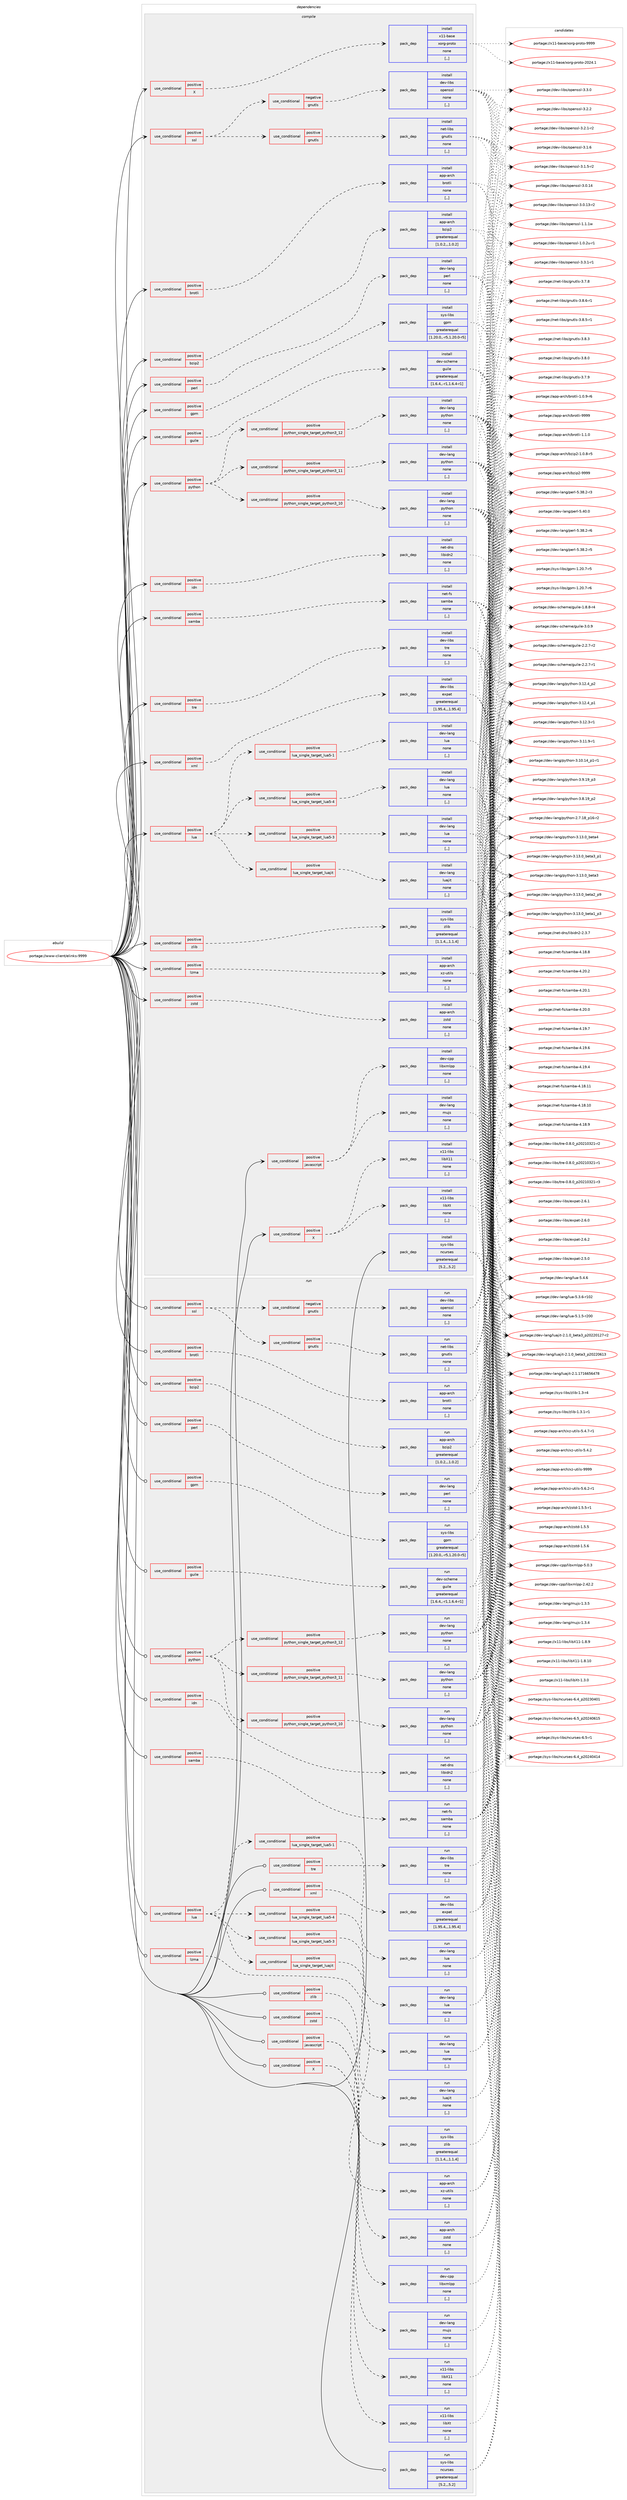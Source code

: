digraph prolog {

# *************
# Graph options
# *************

newrank=true;
concentrate=true;
compound=true;
graph [rankdir=LR,fontname=Helvetica,fontsize=10,ranksep=1.5];#, ranksep=2.5, nodesep=0.2];
edge  [arrowhead=vee];
node  [fontname=Helvetica,fontsize=10];

# **********
# The ebuild
# **********

subgraph cluster_leftcol {
color=gray;
label=<<i>ebuild</i>>;
id [label="portage://www-client/elinks-9999", color=red, width=4, href="../www-client/elinks-9999.svg"];
}

# ****************
# The dependencies
# ****************

subgraph cluster_midcol {
color=gray;
label=<<i>dependencies</i>>;
subgraph cluster_compile {
fillcolor="#eeeeee";
style=filled;
label=<<i>compile</i>>;
subgraph cond119562 {
dependency449267 [label=<<TABLE BORDER="0" CELLBORDER="1" CELLSPACING="0" CELLPADDING="4"><TR><TD ROWSPAN="3" CELLPADDING="10">use_conditional</TD></TR><TR><TD>positive</TD></TR><TR><TD>X</TD></TR></TABLE>>, shape=none, color=red];
subgraph pack326355 {
dependency449268 [label=<<TABLE BORDER="0" CELLBORDER="1" CELLSPACING="0" CELLPADDING="4" WIDTH="220"><TR><TD ROWSPAN="6" CELLPADDING="30">pack_dep</TD></TR><TR><TD WIDTH="110">install</TD></TR><TR><TD>x11-base</TD></TR><TR><TD>xorg-proto</TD></TR><TR><TD>none</TD></TR><TR><TD>[,,]</TD></TR></TABLE>>, shape=none, color=blue];
}
dependency449267:e -> dependency449268:w [weight=20,style="dashed",arrowhead="vee"];
}
id:e -> dependency449267:w [weight=20,style="solid",arrowhead="vee"];
subgraph cond119563 {
dependency449269 [label=<<TABLE BORDER="0" CELLBORDER="1" CELLSPACING="0" CELLPADDING="4"><TR><TD ROWSPAN="3" CELLPADDING="10">use_conditional</TD></TR><TR><TD>positive</TD></TR><TR><TD>X</TD></TR></TABLE>>, shape=none, color=red];
subgraph pack326356 {
dependency449270 [label=<<TABLE BORDER="0" CELLBORDER="1" CELLSPACING="0" CELLPADDING="4" WIDTH="220"><TR><TD ROWSPAN="6" CELLPADDING="30">pack_dep</TD></TR><TR><TD WIDTH="110">install</TD></TR><TR><TD>x11-libs</TD></TR><TR><TD>libX11</TD></TR><TR><TD>none</TD></TR><TR><TD>[,,]</TD></TR></TABLE>>, shape=none, color=blue];
}
dependency449269:e -> dependency449270:w [weight=20,style="dashed",arrowhead="vee"];
subgraph pack326357 {
dependency449271 [label=<<TABLE BORDER="0" CELLBORDER="1" CELLSPACING="0" CELLPADDING="4" WIDTH="220"><TR><TD ROWSPAN="6" CELLPADDING="30">pack_dep</TD></TR><TR><TD WIDTH="110">install</TD></TR><TR><TD>x11-libs</TD></TR><TR><TD>libXt</TD></TR><TR><TD>none</TD></TR><TR><TD>[,,]</TD></TR></TABLE>>, shape=none, color=blue];
}
dependency449269:e -> dependency449271:w [weight=20,style="dashed",arrowhead="vee"];
}
id:e -> dependency449269:w [weight=20,style="solid",arrowhead="vee"];
subgraph cond119564 {
dependency449272 [label=<<TABLE BORDER="0" CELLBORDER="1" CELLSPACING="0" CELLPADDING="4"><TR><TD ROWSPAN="3" CELLPADDING="10">use_conditional</TD></TR><TR><TD>positive</TD></TR><TR><TD>brotli</TD></TR></TABLE>>, shape=none, color=red];
subgraph pack326358 {
dependency449273 [label=<<TABLE BORDER="0" CELLBORDER="1" CELLSPACING="0" CELLPADDING="4" WIDTH="220"><TR><TD ROWSPAN="6" CELLPADDING="30">pack_dep</TD></TR><TR><TD WIDTH="110">install</TD></TR><TR><TD>app-arch</TD></TR><TR><TD>brotli</TD></TR><TR><TD>none</TD></TR><TR><TD>[,,]</TD></TR></TABLE>>, shape=none, color=blue];
}
dependency449272:e -> dependency449273:w [weight=20,style="dashed",arrowhead="vee"];
}
id:e -> dependency449272:w [weight=20,style="solid",arrowhead="vee"];
subgraph cond119565 {
dependency449274 [label=<<TABLE BORDER="0" CELLBORDER="1" CELLSPACING="0" CELLPADDING="4"><TR><TD ROWSPAN="3" CELLPADDING="10">use_conditional</TD></TR><TR><TD>positive</TD></TR><TR><TD>bzip2</TD></TR></TABLE>>, shape=none, color=red];
subgraph pack326359 {
dependency449275 [label=<<TABLE BORDER="0" CELLBORDER="1" CELLSPACING="0" CELLPADDING="4" WIDTH="220"><TR><TD ROWSPAN="6" CELLPADDING="30">pack_dep</TD></TR><TR><TD WIDTH="110">install</TD></TR><TR><TD>app-arch</TD></TR><TR><TD>bzip2</TD></TR><TR><TD>greaterequal</TD></TR><TR><TD>[1.0.2,,,1.0.2]</TD></TR></TABLE>>, shape=none, color=blue];
}
dependency449274:e -> dependency449275:w [weight=20,style="dashed",arrowhead="vee"];
}
id:e -> dependency449274:w [weight=20,style="solid",arrowhead="vee"];
subgraph cond119566 {
dependency449276 [label=<<TABLE BORDER="0" CELLBORDER="1" CELLSPACING="0" CELLPADDING="4"><TR><TD ROWSPAN="3" CELLPADDING="10">use_conditional</TD></TR><TR><TD>positive</TD></TR><TR><TD>gpm</TD></TR></TABLE>>, shape=none, color=red];
subgraph pack326360 {
dependency449277 [label=<<TABLE BORDER="0" CELLBORDER="1" CELLSPACING="0" CELLPADDING="4" WIDTH="220"><TR><TD ROWSPAN="6" CELLPADDING="30">pack_dep</TD></TR><TR><TD WIDTH="110">install</TD></TR><TR><TD>sys-libs</TD></TR><TR><TD>gpm</TD></TR><TR><TD>greaterequal</TD></TR><TR><TD>[1.20.0,,-r5,1.20.0-r5]</TD></TR></TABLE>>, shape=none, color=blue];
}
dependency449276:e -> dependency449277:w [weight=20,style="dashed",arrowhead="vee"];
}
id:e -> dependency449276:w [weight=20,style="solid",arrowhead="vee"];
subgraph cond119567 {
dependency449278 [label=<<TABLE BORDER="0" CELLBORDER="1" CELLSPACING="0" CELLPADDING="4"><TR><TD ROWSPAN="3" CELLPADDING="10">use_conditional</TD></TR><TR><TD>positive</TD></TR><TR><TD>guile</TD></TR></TABLE>>, shape=none, color=red];
subgraph pack326361 {
dependency449279 [label=<<TABLE BORDER="0" CELLBORDER="1" CELLSPACING="0" CELLPADDING="4" WIDTH="220"><TR><TD ROWSPAN="6" CELLPADDING="30">pack_dep</TD></TR><TR><TD WIDTH="110">install</TD></TR><TR><TD>dev-scheme</TD></TR><TR><TD>guile</TD></TR><TR><TD>greaterequal</TD></TR><TR><TD>[1.6.4,,-r1,1.6.4-r1]</TD></TR></TABLE>>, shape=none, color=blue];
}
dependency449278:e -> dependency449279:w [weight=20,style="dashed",arrowhead="vee"];
}
id:e -> dependency449278:w [weight=20,style="solid",arrowhead="vee"];
subgraph cond119568 {
dependency449280 [label=<<TABLE BORDER="0" CELLBORDER="1" CELLSPACING="0" CELLPADDING="4"><TR><TD ROWSPAN="3" CELLPADDING="10">use_conditional</TD></TR><TR><TD>positive</TD></TR><TR><TD>idn</TD></TR></TABLE>>, shape=none, color=red];
subgraph pack326362 {
dependency449281 [label=<<TABLE BORDER="0" CELLBORDER="1" CELLSPACING="0" CELLPADDING="4" WIDTH="220"><TR><TD ROWSPAN="6" CELLPADDING="30">pack_dep</TD></TR><TR><TD WIDTH="110">install</TD></TR><TR><TD>net-dns</TD></TR><TR><TD>libidn2</TD></TR><TR><TD>none</TD></TR><TR><TD>[,,]</TD></TR></TABLE>>, shape=none, color=blue];
}
dependency449280:e -> dependency449281:w [weight=20,style="dashed",arrowhead="vee"];
}
id:e -> dependency449280:w [weight=20,style="solid",arrowhead="vee"];
subgraph cond119569 {
dependency449282 [label=<<TABLE BORDER="0" CELLBORDER="1" CELLSPACING="0" CELLPADDING="4"><TR><TD ROWSPAN="3" CELLPADDING="10">use_conditional</TD></TR><TR><TD>positive</TD></TR><TR><TD>javascript</TD></TR></TABLE>>, shape=none, color=red];
subgraph pack326363 {
dependency449283 [label=<<TABLE BORDER="0" CELLBORDER="1" CELLSPACING="0" CELLPADDING="4" WIDTH="220"><TR><TD ROWSPAN="6" CELLPADDING="30">pack_dep</TD></TR><TR><TD WIDTH="110">install</TD></TR><TR><TD>dev-cpp</TD></TR><TR><TD>libxmlpp</TD></TR><TR><TD>none</TD></TR><TR><TD>[,,]</TD></TR></TABLE>>, shape=none, color=blue];
}
dependency449282:e -> dependency449283:w [weight=20,style="dashed",arrowhead="vee"];
subgraph pack326364 {
dependency449284 [label=<<TABLE BORDER="0" CELLBORDER="1" CELLSPACING="0" CELLPADDING="4" WIDTH="220"><TR><TD ROWSPAN="6" CELLPADDING="30">pack_dep</TD></TR><TR><TD WIDTH="110">install</TD></TR><TR><TD>dev-lang</TD></TR><TR><TD>mujs</TD></TR><TR><TD>none</TD></TR><TR><TD>[,,]</TD></TR></TABLE>>, shape=none, color=blue];
}
dependency449282:e -> dependency449284:w [weight=20,style="dashed",arrowhead="vee"];
}
id:e -> dependency449282:w [weight=20,style="solid",arrowhead="vee"];
subgraph cond119570 {
dependency449285 [label=<<TABLE BORDER="0" CELLBORDER="1" CELLSPACING="0" CELLPADDING="4"><TR><TD ROWSPAN="3" CELLPADDING="10">use_conditional</TD></TR><TR><TD>positive</TD></TR><TR><TD>lua</TD></TR></TABLE>>, shape=none, color=red];
subgraph cond119571 {
dependency449286 [label=<<TABLE BORDER="0" CELLBORDER="1" CELLSPACING="0" CELLPADDING="4"><TR><TD ROWSPAN="3" CELLPADDING="10">use_conditional</TD></TR><TR><TD>positive</TD></TR><TR><TD>lua_single_target_luajit</TD></TR></TABLE>>, shape=none, color=red];
subgraph pack326365 {
dependency449287 [label=<<TABLE BORDER="0" CELLBORDER="1" CELLSPACING="0" CELLPADDING="4" WIDTH="220"><TR><TD ROWSPAN="6" CELLPADDING="30">pack_dep</TD></TR><TR><TD WIDTH="110">install</TD></TR><TR><TD>dev-lang</TD></TR><TR><TD>luajit</TD></TR><TR><TD>none</TD></TR><TR><TD>[,,]</TD></TR></TABLE>>, shape=none, color=blue];
}
dependency449286:e -> dependency449287:w [weight=20,style="dashed",arrowhead="vee"];
}
dependency449285:e -> dependency449286:w [weight=20,style="dashed",arrowhead="vee"];
subgraph cond119572 {
dependency449288 [label=<<TABLE BORDER="0" CELLBORDER="1" CELLSPACING="0" CELLPADDING="4"><TR><TD ROWSPAN="3" CELLPADDING="10">use_conditional</TD></TR><TR><TD>positive</TD></TR><TR><TD>lua_single_target_lua5-1</TD></TR></TABLE>>, shape=none, color=red];
subgraph pack326366 {
dependency449289 [label=<<TABLE BORDER="0" CELLBORDER="1" CELLSPACING="0" CELLPADDING="4" WIDTH="220"><TR><TD ROWSPAN="6" CELLPADDING="30">pack_dep</TD></TR><TR><TD WIDTH="110">install</TD></TR><TR><TD>dev-lang</TD></TR><TR><TD>lua</TD></TR><TR><TD>none</TD></TR><TR><TD>[,,]</TD></TR></TABLE>>, shape=none, color=blue];
}
dependency449288:e -> dependency449289:w [weight=20,style="dashed",arrowhead="vee"];
}
dependency449285:e -> dependency449288:w [weight=20,style="dashed",arrowhead="vee"];
subgraph cond119573 {
dependency449290 [label=<<TABLE BORDER="0" CELLBORDER="1" CELLSPACING="0" CELLPADDING="4"><TR><TD ROWSPAN="3" CELLPADDING="10">use_conditional</TD></TR><TR><TD>positive</TD></TR><TR><TD>lua_single_target_lua5-3</TD></TR></TABLE>>, shape=none, color=red];
subgraph pack326367 {
dependency449291 [label=<<TABLE BORDER="0" CELLBORDER="1" CELLSPACING="0" CELLPADDING="4" WIDTH="220"><TR><TD ROWSPAN="6" CELLPADDING="30">pack_dep</TD></TR><TR><TD WIDTH="110">install</TD></TR><TR><TD>dev-lang</TD></TR><TR><TD>lua</TD></TR><TR><TD>none</TD></TR><TR><TD>[,,]</TD></TR></TABLE>>, shape=none, color=blue];
}
dependency449290:e -> dependency449291:w [weight=20,style="dashed",arrowhead="vee"];
}
dependency449285:e -> dependency449290:w [weight=20,style="dashed",arrowhead="vee"];
subgraph cond119574 {
dependency449292 [label=<<TABLE BORDER="0" CELLBORDER="1" CELLSPACING="0" CELLPADDING="4"><TR><TD ROWSPAN="3" CELLPADDING="10">use_conditional</TD></TR><TR><TD>positive</TD></TR><TR><TD>lua_single_target_lua5-4</TD></TR></TABLE>>, shape=none, color=red];
subgraph pack326368 {
dependency449293 [label=<<TABLE BORDER="0" CELLBORDER="1" CELLSPACING="0" CELLPADDING="4" WIDTH="220"><TR><TD ROWSPAN="6" CELLPADDING="30">pack_dep</TD></TR><TR><TD WIDTH="110">install</TD></TR><TR><TD>dev-lang</TD></TR><TR><TD>lua</TD></TR><TR><TD>none</TD></TR><TR><TD>[,,]</TD></TR></TABLE>>, shape=none, color=blue];
}
dependency449292:e -> dependency449293:w [weight=20,style="dashed",arrowhead="vee"];
}
dependency449285:e -> dependency449292:w [weight=20,style="dashed",arrowhead="vee"];
}
id:e -> dependency449285:w [weight=20,style="solid",arrowhead="vee"];
subgraph cond119575 {
dependency449294 [label=<<TABLE BORDER="0" CELLBORDER="1" CELLSPACING="0" CELLPADDING="4"><TR><TD ROWSPAN="3" CELLPADDING="10">use_conditional</TD></TR><TR><TD>positive</TD></TR><TR><TD>lzma</TD></TR></TABLE>>, shape=none, color=red];
subgraph pack326369 {
dependency449295 [label=<<TABLE BORDER="0" CELLBORDER="1" CELLSPACING="0" CELLPADDING="4" WIDTH="220"><TR><TD ROWSPAN="6" CELLPADDING="30">pack_dep</TD></TR><TR><TD WIDTH="110">install</TD></TR><TR><TD>app-arch</TD></TR><TR><TD>xz-utils</TD></TR><TR><TD>none</TD></TR><TR><TD>[,,]</TD></TR></TABLE>>, shape=none, color=blue];
}
dependency449294:e -> dependency449295:w [weight=20,style="dashed",arrowhead="vee"];
}
id:e -> dependency449294:w [weight=20,style="solid",arrowhead="vee"];
subgraph cond119576 {
dependency449296 [label=<<TABLE BORDER="0" CELLBORDER="1" CELLSPACING="0" CELLPADDING="4"><TR><TD ROWSPAN="3" CELLPADDING="10">use_conditional</TD></TR><TR><TD>positive</TD></TR><TR><TD>perl</TD></TR></TABLE>>, shape=none, color=red];
subgraph pack326370 {
dependency449297 [label=<<TABLE BORDER="0" CELLBORDER="1" CELLSPACING="0" CELLPADDING="4" WIDTH="220"><TR><TD ROWSPAN="6" CELLPADDING="30">pack_dep</TD></TR><TR><TD WIDTH="110">install</TD></TR><TR><TD>dev-lang</TD></TR><TR><TD>perl</TD></TR><TR><TD>none</TD></TR><TR><TD>[,,]</TD></TR></TABLE>>, shape=none, color=blue];
}
dependency449296:e -> dependency449297:w [weight=20,style="dashed",arrowhead="vee"];
}
id:e -> dependency449296:w [weight=20,style="solid",arrowhead="vee"];
subgraph cond119577 {
dependency449298 [label=<<TABLE BORDER="0" CELLBORDER="1" CELLSPACING="0" CELLPADDING="4"><TR><TD ROWSPAN="3" CELLPADDING="10">use_conditional</TD></TR><TR><TD>positive</TD></TR><TR><TD>python</TD></TR></TABLE>>, shape=none, color=red];
subgraph cond119578 {
dependency449299 [label=<<TABLE BORDER="0" CELLBORDER="1" CELLSPACING="0" CELLPADDING="4"><TR><TD ROWSPAN="3" CELLPADDING="10">use_conditional</TD></TR><TR><TD>positive</TD></TR><TR><TD>python_single_target_python3_10</TD></TR></TABLE>>, shape=none, color=red];
subgraph pack326371 {
dependency449300 [label=<<TABLE BORDER="0" CELLBORDER="1" CELLSPACING="0" CELLPADDING="4" WIDTH="220"><TR><TD ROWSPAN="6" CELLPADDING="30">pack_dep</TD></TR><TR><TD WIDTH="110">install</TD></TR><TR><TD>dev-lang</TD></TR><TR><TD>python</TD></TR><TR><TD>none</TD></TR><TR><TD>[,,]</TD></TR></TABLE>>, shape=none, color=blue];
}
dependency449299:e -> dependency449300:w [weight=20,style="dashed",arrowhead="vee"];
}
dependency449298:e -> dependency449299:w [weight=20,style="dashed",arrowhead="vee"];
subgraph cond119579 {
dependency449301 [label=<<TABLE BORDER="0" CELLBORDER="1" CELLSPACING="0" CELLPADDING="4"><TR><TD ROWSPAN="3" CELLPADDING="10">use_conditional</TD></TR><TR><TD>positive</TD></TR><TR><TD>python_single_target_python3_11</TD></TR></TABLE>>, shape=none, color=red];
subgraph pack326372 {
dependency449302 [label=<<TABLE BORDER="0" CELLBORDER="1" CELLSPACING="0" CELLPADDING="4" WIDTH="220"><TR><TD ROWSPAN="6" CELLPADDING="30">pack_dep</TD></TR><TR><TD WIDTH="110">install</TD></TR><TR><TD>dev-lang</TD></TR><TR><TD>python</TD></TR><TR><TD>none</TD></TR><TR><TD>[,,]</TD></TR></TABLE>>, shape=none, color=blue];
}
dependency449301:e -> dependency449302:w [weight=20,style="dashed",arrowhead="vee"];
}
dependency449298:e -> dependency449301:w [weight=20,style="dashed",arrowhead="vee"];
subgraph cond119580 {
dependency449303 [label=<<TABLE BORDER="0" CELLBORDER="1" CELLSPACING="0" CELLPADDING="4"><TR><TD ROWSPAN="3" CELLPADDING="10">use_conditional</TD></TR><TR><TD>positive</TD></TR><TR><TD>python_single_target_python3_12</TD></TR></TABLE>>, shape=none, color=red];
subgraph pack326373 {
dependency449304 [label=<<TABLE BORDER="0" CELLBORDER="1" CELLSPACING="0" CELLPADDING="4" WIDTH="220"><TR><TD ROWSPAN="6" CELLPADDING="30">pack_dep</TD></TR><TR><TD WIDTH="110">install</TD></TR><TR><TD>dev-lang</TD></TR><TR><TD>python</TD></TR><TR><TD>none</TD></TR><TR><TD>[,,]</TD></TR></TABLE>>, shape=none, color=blue];
}
dependency449303:e -> dependency449304:w [weight=20,style="dashed",arrowhead="vee"];
}
dependency449298:e -> dependency449303:w [weight=20,style="dashed",arrowhead="vee"];
}
id:e -> dependency449298:w [weight=20,style="solid",arrowhead="vee"];
subgraph cond119581 {
dependency449305 [label=<<TABLE BORDER="0" CELLBORDER="1" CELLSPACING="0" CELLPADDING="4"><TR><TD ROWSPAN="3" CELLPADDING="10">use_conditional</TD></TR><TR><TD>positive</TD></TR><TR><TD>samba</TD></TR></TABLE>>, shape=none, color=red];
subgraph pack326374 {
dependency449306 [label=<<TABLE BORDER="0" CELLBORDER="1" CELLSPACING="0" CELLPADDING="4" WIDTH="220"><TR><TD ROWSPAN="6" CELLPADDING="30">pack_dep</TD></TR><TR><TD WIDTH="110">install</TD></TR><TR><TD>net-fs</TD></TR><TR><TD>samba</TD></TR><TR><TD>none</TD></TR><TR><TD>[,,]</TD></TR></TABLE>>, shape=none, color=blue];
}
dependency449305:e -> dependency449306:w [weight=20,style="dashed",arrowhead="vee"];
}
id:e -> dependency449305:w [weight=20,style="solid",arrowhead="vee"];
subgraph cond119582 {
dependency449307 [label=<<TABLE BORDER="0" CELLBORDER="1" CELLSPACING="0" CELLPADDING="4"><TR><TD ROWSPAN="3" CELLPADDING="10">use_conditional</TD></TR><TR><TD>positive</TD></TR><TR><TD>ssl</TD></TR></TABLE>>, shape=none, color=red];
subgraph cond119583 {
dependency449308 [label=<<TABLE BORDER="0" CELLBORDER="1" CELLSPACING="0" CELLPADDING="4"><TR><TD ROWSPAN="3" CELLPADDING="10">use_conditional</TD></TR><TR><TD>negative</TD></TR><TR><TD>gnutls</TD></TR></TABLE>>, shape=none, color=red];
subgraph pack326375 {
dependency449309 [label=<<TABLE BORDER="0" CELLBORDER="1" CELLSPACING="0" CELLPADDING="4" WIDTH="220"><TR><TD ROWSPAN="6" CELLPADDING="30">pack_dep</TD></TR><TR><TD WIDTH="110">install</TD></TR><TR><TD>dev-libs</TD></TR><TR><TD>openssl</TD></TR><TR><TD>none</TD></TR><TR><TD>[,,]</TD></TR></TABLE>>, shape=none, color=blue];
}
dependency449308:e -> dependency449309:w [weight=20,style="dashed",arrowhead="vee"];
}
dependency449307:e -> dependency449308:w [weight=20,style="dashed",arrowhead="vee"];
subgraph cond119584 {
dependency449310 [label=<<TABLE BORDER="0" CELLBORDER="1" CELLSPACING="0" CELLPADDING="4"><TR><TD ROWSPAN="3" CELLPADDING="10">use_conditional</TD></TR><TR><TD>positive</TD></TR><TR><TD>gnutls</TD></TR></TABLE>>, shape=none, color=red];
subgraph pack326376 {
dependency449311 [label=<<TABLE BORDER="0" CELLBORDER="1" CELLSPACING="0" CELLPADDING="4" WIDTH="220"><TR><TD ROWSPAN="6" CELLPADDING="30">pack_dep</TD></TR><TR><TD WIDTH="110">install</TD></TR><TR><TD>net-libs</TD></TR><TR><TD>gnutls</TD></TR><TR><TD>none</TD></TR><TR><TD>[,,]</TD></TR></TABLE>>, shape=none, color=blue];
}
dependency449310:e -> dependency449311:w [weight=20,style="dashed",arrowhead="vee"];
}
dependency449307:e -> dependency449310:w [weight=20,style="dashed",arrowhead="vee"];
}
id:e -> dependency449307:w [weight=20,style="solid",arrowhead="vee"];
subgraph cond119585 {
dependency449312 [label=<<TABLE BORDER="0" CELLBORDER="1" CELLSPACING="0" CELLPADDING="4"><TR><TD ROWSPAN="3" CELLPADDING="10">use_conditional</TD></TR><TR><TD>positive</TD></TR><TR><TD>tre</TD></TR></TABLE>>, shape=none, color=red];
subgraph pack326377 {
dependency449313 [label=<<TABLE BORDER="0" CELLBORDER="1" CELLSPACING="0" CELLPADDING="4" WIDTH="220"><TR><TD ROWSPAN="6" CELLPADDING="30">pack_dep</TD></TR><TR><TD WIDTH="110">install</TD></TR><TR><TD>dev-libs</TD></TR><TR><TD>tre</TD></TR><TR><TD>none</TD></TR><TR><TD>[,,]</TD></TR></TABLE>>, shape=none, color=blue];
}
dependency449312:e -> dependency449313:w [weight=20,style="dashed",arrowhead="vee"];
}
id:e -> dependency449312:w [weight=20,style="solid",arrowhead="vee"];
subgraph cond119586 {
dependency449314 [label=<<TABLE BORDER="0" CELLBORDER="1" CELLSPACING="0" CELLPADDING="4"><TR><TD ROWSPAN="3" CELLPADDING="10">use_conditional</TD></TR><TR><TD>positive</TD></TR><TR><TD>xml</TD></TR></TABLE>>, shape=none, color=red];
subgraph pack326378 {
dependency449315 [label=<<TABLE BORDER="0" CELLBORDER="1" CELLSPACING="0" CELLPADDING="4" WIDTH="220"><TR><TD ROWSPAN="6" CELLPADDING="30">pack_dep</TD></TR><TR><TD WIDTH="110">install</TD></TR><TR><TD>dev-libs</TD></TR><TR><TD>expat</TD></TR><TR><TD>greaterequal</TD></TR><TR><TD>[1.95.4,,,1.95.4]</TD></TR></TABLE>>, shape=none, color=blue];
}
dependency449314:e -> dependency449315:w [weight=20,style="dashed",arrowhead="vee"];
}
id:e -> dependency449314:w [weight=20,style="solid",arrowhead="vee"];
subgraph cond119587 {
dependency449316 [label=<<TABLE BORDER="0" CELLBORDER="1" CELLSPACING="0" CELLPADDING="4"><TR><TD ROWSPAN="3" CELLPADDING="10">use_conditional</TD></TR><TR><TD>positive</TD></TR><TR><TD>zlib</TD></TR></TABLE>>, shape=none, color=red];
subgraph pack326379 {
dependency449317 [label=<<TABLE BORDER="0" CELLBORDER="1" CELLSPACING="0" CELLPADDING="4" WIDTH="220"><TR><TD ROWSPAN="6" CELLPADDING="30">pack_dep</TD></TR><TR><TD WIDTH="110">install</TD></TR><TR><TD>sys-libs</TD></TR><TR><TD>zlib</TD></TR><TR><TD>greaterequal</TD></TR><TR><TD>[1.1.4,,,1.1.4]</TD></TR></TABLE>>, shape=none, color=blue];
}
dependency449316:e -> dependency449317:w [weight=20,style="dashed",arrowhead="vee"];
}
id:e -> dependency449316:w [weight=20,style="solid",arrowhead="vee"];
subgraph cond119588 {
dependency449318 [label=<<TABLE BORDER="0" CELLBORDER="1" CELLSPACING="0" CELLPADDING="4"><TR><TD ROWSPAN="3" CELLPADDING="10">use_conditional</TD></TR><TR><TD>positive</TD></TR><TR><TD>zstd</TD></TR></TABLE>>, shape=none, color=red];
subgraph pack326380 {
dependency449319 [label=<<TABLE BORDER="0" CELLBORDER="1" CELLSPACING="0" CELLPADDING="4" WIDTH="220"><TR><TD ROWSPAN="6" CELLPADDING="30">pack_dep</TD></TR><TR><TD WIDTH="110">install</TD></TR><TR><TD>app-arch</TD></TR><TR><TD>zstd</TD></TR><TR><TD>none</TD></TR><TR><TD>[,,]</TD></TR></TABLE>>, shape=none, color=blue];
}
dependency449318:e -> dependency449319:w [weight=20,style="dashed",arrowhead="vee"];
}
id:e -> dependency449318:w [weight=20,style="solid",arrowhead="vee"];
subgraph pack326381 {
dependency449320 [label=<<TABLE BORDER="0" CELLBORDER="1" CELLSPACING="0" CELLPADDING="4" WIDTH="220"><TR><TD ROWSPAN="6" CELLPADDING="30">pack_dep</TD></TR><TR><TD WIDTH="110">install</TD></TR><TR><TD>sys-libs</TD></TR><TR><TD>ncurses</TD></TR><TR><TD>greaterequal</TD></TR><TR><TD>[5.2,,,5.2]</TD></TR></TABLE>>, shape=none, color=blue];
}
id:e -> dependency449320:w [weight=20,style="solid",arrowhead="vee"];
}
subgraph cluster_compileandrun {
fillcolor="#eeeeee";
style=filled;
label=<<i>compile and run</i>>;
}
subgraph cluster_run {
fillcolor="#eeeeee";
style=filled;
label=<<i>run</i>>;
subgraph cond119589 {
dependency449321 [label=<<TABLE BORDER="0" CELLBORDER="1" CELLSPACING="0" CELLPADDING="4"><TR><TD ROWSPAN="3" CELLPADDING="10">use_conditional</TD></TR><TR><TD>positive</TD></TR><TR><TD>X</TD></TR></TABLE>>, shape=none, color=red];
subgraph pack326382 {
dependency449322 [label=<<TABLE BORDER="0" CELLBORDER="1" CELLSPACING="0" CELLPADDING="4" WIDTH="220"><TR><TD ROWSPAN="6" CELLPADDING="30">pack_dep</TD></TR><TR><TD WIDTH="110">run</TD></TR><TR><TD>x11-libs</TD></TR><TR><TD>libX11</TD></TR><TR><TD>none</TD></TR><TR><TD>[,,]</TD></TR></TABLE>>, shape=none, color=blue];
}
dependency449321:e -> dependency449322:w [weight=20,style="dashed",arrowhead="vee"];
subgraph pack326383 {
dependency449323 [label=<<TABLE BORDER="0" CELLBORDER="1" CELLSPACING="0" CELLPADDING="4" WIDTH="220"><TR><TD ROWSPAN="6" CELLPADDING="30">pack_dep</TD></TR><TR><TD WIDTH="110">run</TD></TR><TR><TD>x11-libs</TD></TR><TR><TD>libXt</TD></TR><TR><TD>none</TD></TR><TR><TD>[,,]</TD></TR></TABLE>>, shape=none, color=blue];
}
dependency449321:e -> dependency449323:w [weight=20,style="dashed",arrowhead="vee"];
}
id:e -> dependency449321:w [weight=20,style="solid",arrowhead="odot"];
subgraph cond119590 {
dependency449324 [label=<<TABLE BORDER="0" CELLBORDER="1" CELLSPACING="0" CELLPADDING="4"><TR><TD ROWSPAN="3" CELLPADDING="10">use_conditional</TD></TR><TR><TD>positive</TD></TR><TR><TD>brotli</TD></TR></TABLE>>, shape=none, color=red];
subgraph pack326384 {
dependency449325 [label=<<TABLE BORDER="0" CELLBORDER="1" CELLSPACING="0" CELLPADDING="4" WIDTH="220"><TR><TD ROWSPAN="6" CELLPADDING="30">pack_dep</TD></TR><TR><TD WIDTH="110">run</TD></TR><TR><TD>app-arch</TD></TR><TR><TD>brotli</TD></TR><TR><TD>none</TD></TR><TR><TD>[,,]</TD></TR></TABLE>>, shape=none, color=blue];
}
dependency449324:e -> dependency449325:w [weight=20,style="dashed",arrowhead="vee"];
}
id:e -> dependency449324:w [weight=20,style="solid",arrowhead="odot"];
subgraph cond119591 {
dependency449326 [label=<<TABLE BORDER="0" CELLBORDER="1" CELLSPACING="0" CELLPADDING="4"><TR><TD ROWSPAN="3" CELLPADDING="10">use_conditional</TD></TR><TR><TD>positive</TD></TR><TR><TD>bzip2</TD></TR></TABLE>>, shape=none, color=red];
subgraph pack326385 {
dependency449327 [label=<<TABLE BORDER="0" CELLBORDER="1" CELLSPACING="0" CELLPADDING="4" WIDTH="220"><TR><TD ROWSPAN="6" CELLPADDING="30">pack_dep</TD></TR><TR><TD WIDTH="110">run</TD></TR><TR><TD>app-arch</TD></TR><TR><TD>bzip2</TD></TR><TR><TD>greaterequal</TD></TR><TR><TD>[1.0.2,,,1.0.2]</TD></TR></TABLE>>, shape=none, color=blue];
}
dependency449326:e -> dependency449327:w [weight=20,style="dashed",arrowhead="vee"];
}
id:e -> dependency449326:w [weight=20,style="solid",arrowhead="odot"];
subgraph cond119592 {
dependency449328 [label=<<TABLE BORDER="0" CELLBORDER="1" CELLSPACING="0" CELLPADDING="4"><TR><TD ROWSPAN="3" CELLPADDING="10">use_conditional</TD></TR><TR><TD>positive</TD></TR><TR><TD>gpm</TD></TR></TABLE>>, shape=none, color=red];
subgraph pack326386 {
dependency449329 [label=<<TABLE BORDER="0" CELLBORDER="1" CELLSPACING="0" CELLPADDING="4" WIDTH="220"><TR><TD ROWSPAN="6" CELLPADDING="30">pack_dep</TD></TR><TR><TD WIDTH="110">run</TD></TR><TR><TD>sys-libs</TD></TR><TR><TD>gpm</TD></TR><TR><TD>greaterequal</TD></TR><TR><TD>[1.20.0,,-r5,1.20.0-r5]</TD></TR></TABLE>>, shape=none, color=blue];
}
dependency449328:e -> dependency449329:w [weight=20,style="dashed",arrowhead="vee"];
}
id:e -> dependency449328:w [weight=20,style="solid",arrowhead="odot"];
subgraph cond119593 {
dependency449330 [label=<<TABLE BORDER="0" CELLBORDER="1" CELLSPACING="0" CELLPADDING="4"><TR><TD ROWSPAN="3" CELLPADDING="10">use_conditional</TD></TR><TR><TD>positive</TD></TR><TR><TD>guile</TD></TR></TABLE>>, shape=none, color=red];
subgraph pack326387 {
dependency449331 [label=<<TABLE BORDER="0" CELLBORDER="1" CELLSPACING="0" CELLPADDING="4" WIDTH="220"><TR><TD ROWSPAN="6" CELLPADDING="30">pack_dep</TD></TR><TR><TD WIDTH="110">run</TD></TR><TR><TD>dev-scheme</TD></TR><TR><TD>guile</TD></TR><TR><TD>greaterequal</TD></TR><TR><TD>[1.6.4,,-r1,1.6.4-r1]</TD></TR></TABLE>>, shape=none, color=blue];
}
dependency449330:e -> dependency449331:w [weight=20,style="dashed",arrowhead="vee"];
}
id:e -> dependency449330:w [weight=20,style="solid",arrowhead="odot"];
subgraph cond119594 {
dependency449332 [label=<<TABLE BORDER="0" CELLBORDER="1" CELLSPACING="0" CELLPADDING="4"><TR><TD ROWSPAN="3" CELLPADDING="10">use_conditional</TD></TR><TR><TD>positive</TD></TR><TR><TD>idn</TD></TR></TABLE>>, shape=none, color=red];
subgraph pack326388 {
dependency449333 [label=<<TABLE BORDER="0" CELLBORDER="1" CELLSPACING="0" CELLPADDING="4" WIDTH="220"><TR><TD ROWSPAN="6" CELLPADDING="30">pack_dep</TD></TR><TR><TD WIDTH="110">run</TD></TR><TR><TD>net-dns</TD></TR><TR><TD>libidn2</TD></TR><TR><TD>none</TD></TR><TR><TD>[,,]</TD></TR></TABLE>>, shape=none, color=blue];
}
dependency449332:e -> dependency449333:w [weight=20,style="dashed",arrowhead="vee"];
}
id:e -> dependency449332:w [weight=20,style="solid",arrowhead="odot"];
subgraph cond119595 {
dependency449334 [label=<<TABLE BORDER="0" CELLBORDER="1" CELLSPACING="0" CELLPADDING="4"><TR><TD ROWSPAN="3" CELLPADDING="10">use_conditional</TD></TR><TR><TD>positive</TD></TR><TR><TD>javascript</TD></TR></TABLE>>, shape=none, color=red];
subgraph pack326389 {
dependency449335 [label=<<TABLE BORDER="0" CELLBORDER="1" CELLSPACING="0" CELLPADDING="4" WIDTH="220"><TR><TD ROWSPAN="6" CELLPADDING="30">pack_dep</TD></TR><TR><TD WIDTH="110">run</TD></TR><TR><TD>dev-cpp</TD></TR><TR><TD>libxmlpp</TD></TR><TR><TD>none</TD></TR><TR><TD>[,,]</TD></TR></TABLE>>, shape=none, color=blue];
}
dependency449334:e -> dependency449335:w [weight=20,style="dashed",arrowhead="vee"];
subgraph pack326390 {
dependency449336 [label=<<TABLE BORDER="0" CELLBORDER="1" CELLSPACING="0" CELLPADDING="4" WIDTH="220"><TR><TD ROWSPAN="6" CELLPADDING="30">pack_dep</TD></TR><TR><TD WIDTH="110">run</TD></TR><TR><TD>dev-lang</TD></TR><TR><TD>mujs</TD></TR><TR><TD>none</TD></TR><TR><TD>[,,]</TD></TR></TABLE>>, shape=none, color=blue];
}
dependency449334:e -> dependency449336:w [weight=20,style="dashed",arrowhead="vee"];
}
id:e -> dependency449334:w [weight=20,style="solid",arrowhead="odot"];
subgraph cond119596 {
dependency449337 [label=<<TABLE BORDER="0" CELLBORDER="1" CELLSPACING="0" CELLPADDING="4"><TR><TD ROWSPAN="3" CELLPADDING="10">use_conditional</TD></TR><TR><TD>positive</TD></TR><TR><TD>lua</TD></TR></TABLE>>, shape=none, color=red];
subgraph cond119597 {
dependency449338 [label=<<TABLE BORDER="0" CELLBORDER="1" CELLSPACING="0" CELLPADDING="4"><TR><TD ROWSPAN="3" CELLPADDING="10">use_conditional</TD></TR><TR><TD>positive</TD></TR><TR><TD>lua_single_target_luajit</TD></TR></TABLE>>, shape=none, color=red];
subgraph pack326391 {
dependency449339 [label=<<TABLE BORDER="0" CELLBORDER="1" CELLSPACING="0" CELLPADDING="4" WIDTH="220"><TR><TD ROWSPAN="6" CELLPADDING="30">pack_dep</TD></TR><TR><TD WIDTH="110">run</TD></TR><TR><TD>dev-lang</TD></TR><TR><TD>luajit</TD></TR><TR><TD>none</TD></TR><TR><TD>[,,]</TD></TR></TABLE>>, shape=none, color=blue];
}
dependency449338:e -> dependency449339:w [weight=20,style="dashed",arrowhead="vee"];
}
dependency449337:e -> dependency449338:w [weight=20,style="dashed",arrowhead="vee"];
subgraph cond119598 {
dependency449340 [label=<<TABLE BORDER="0" CELLBORDER="1" CELLSPACING="0" CELLPADDING="4"><TR><TD ROWSPAN="3" CELLPADDING="10">use_conditional</TD></TR><TR><TD>positive</TD></TR><TR><TD>lua_single_target_lua5-1</TD></TR></TABLE>>, shape=none, color=red];
subgraph pack326392 {
dependency449341 [label=<<TABLE BORDER="0" CELLBORDER="1" CELLSPACING="0" CELLPADDING="4" WIDTH="220"><TR><TD ROWSPAN="6" CELLPADDING="30">pack_dep</TD></TR><TR><TD WIDTH="110">run</TD></TR><TR><TD>dev-lang</TD></TR><TR><TD>lua</TD></TR><TR><TD>none</TD></TR><TR><TD>[,,]</TD></TR></TABLE>>, shape=none, color=blue];
}
dependency449340:e -> dependency449341:w [weight=20,style="dashed",arrowhead="vee"];
}
dependency449337:e -> dependency449340:w [weight=20,style="dashed",arrowhead="vee"];
subgraph cond119599 {
dependency449342 [label=<<TABLE BORDER="0" CELLBORDER="1" CELLSPACING="0" CELLPADDING="4"><TR><TD ROWSPAN="3" CELLPADDING="10">use_conditional</TD></TR><TR><TD>positive</TD></TR><TR><TD>lua_single_target_lua5-3</TD></TR></TABLE>>, shape=none, color=red];
subgraph pack326393 {
dependency449343 [label=<<TABLE BORDER="0" CELLBORDER="1" CELLSPACING="0" CELLPADDING="4" WIDTH="220"><TR><TD ROWSPAN="6" CELLPADDING="30">pack_dep</TD></TR><TR><TD WIDTH="110">run</TD></TR><TR><TD>dev-lang</TD></TR><TR><TD>lua</TD></TR><TR><TD>none</TD></TR><TR><TD>[,,]</TD></TR></TABLE>>, shape=none, color=blue];
}
dependency449342:e -> dependency449343:w [weight=20,style="dashed",arrowhead="vee"];
}
dependency449337:e -> dependency449342:w [weight=20,style="dashed",arrowhead="vee"];
subgraph cond119600 {
dependency449344 [label=<<TABLE BORDER="0" CELLBORDER="1" CELLSPACING="0" CELLPADDING="4"><TR><TD ROWSPAN="3" CELLPADDING="10">use_conditional</TD></TR><TR><TD>positive</TD></TR><TR><TD>lua_single_target_lua5-4</TD></TR></TABLE>>, shape=none, color=red];
subgraph pack326394 {
dependency449345 [label=<<TABLE BORDER="0" CELLBORDER="1" CELLSPACING="0" CELLPADDING="4" WIDTH="220"><TR><TD ROWSPAN="6" CELLPADDING="30">pack_dep</TD></TR><TR><TD WIDTH="110">run</TD></TR><TR><TD>dev-lang</TD></TR><TR><TD>lua</TD></TR><TR><TD>none</TD></TR><TR><TD>[,,]</TD></TR></TABLE>>, shape=none, color=blue];
}
dependency449344:e -> dependency449345:w [weight=20,style="dashed",arrowhead="vee"];
}
dependency449337:e -> dependency449344:w [weight=20,style="dashed",arrowhead="vee"];
}
id:e -> dependency449337:w [weight=20,style="solid",arrowhead="odot"];
subgraph cond119601 {
dependency449346 [label=<<TABLE BORDER="0" CELLBORDER="1" CELLSPACING="0" CELLPADDING="4"><TR><TD ROWSPAN="3" CELLPADDING="10">use_conditional</TD></TR><TR><TD>positive</TD></TR><TR><TD>lzma</TD></TR></TABLE>>, shape=none, color=red];
subgraph pack326395 {
dependency449347 [label=<<TABLE BORDER="0" CELLBORDER="1" CELLSPACING="0" CELLPADDING="4" WIDTH="220"><TR><TD ROWSPAN="6" CELLPADDING="30">pack_dep</TD></TR><TR><TD WIDTH="110">run</TD></TR><TR><TD>app-arch</TD></TR><TR><TD>xz-utils</TD></TR><TR><TD>none</TD></TR><TR><TD>[,,]</TD></TR></TABLE>>, shape=none, color=blue];
}
dependency449346:e -> dependency449347:w [weight=20,style="dashed",arrowhead="vee"];
}
id:e -> dependency449346:w [weight=20,style="solid",arrowhead="odot"];
subgraph cond119602 {
dependency449348 [label=<<TABLE BORDER="0" CELLBORDER="1" CELLSPACING="0" CELLPADDING="4"><TR><TD ROWSPAN="3" CELLPADDING="10">use_conditional</TD></TR><TR><TD>positive</TD></TR><TR><TD>perl</TD></TR></TABLE>>, shape=none, color=red];
subgraph pack326396 {
dependency449349 [label=<<TABLE BORDER="0" CELLBORDER="1" CELLSPACING="0" CELLPADDING="4" WIDTH="220"><TR><TD ROWSPAN="6" CELLPADDING="30">pack_dep</TD></TR><TR><TD WIDTH="110">run</TD></TR><TR><TD>dev-lang</TD></TR><TR><TD>perl</TD></TR><TR><TD>none</TD></TR><TR><TD>[,,]</TD></TR></TABLE>>, shape=none, color=blue];
}
dependency449348:e -> dependency449349:w [weight=20,style="dashed",arrowhead="vee"];
}
id:e -> dependency449348:w [weight=20,style="solid",arrowhead="odot"];
subgraph cond119603 {
dependency449350 [label=<<TABLE BORDER="0" CELLBORDER="1" CELLSPACING="0" CELLPADDING="4"><TR><TD ROWSPAN="3" CELLPADDING="10">use_conditional</TD></TR><TR><TD>positive</TD></TR><TR><TD>python</TD></TR></TABLE>>, shape=none, color=red];
subgraph cond119604 {
dependency449351 [label=<<TABLE BORDER="0" CELLBORDER="1" CELLSPACING="0" CELLPADDING="4"><TR><TD ROWSPAN="3" CELLPADDING="10">use_conditional</TD></TR><TR><TD>positive</TD></TR><TR><TD>python_single_target_python3_10</TD></TR></TABLE>>, shape=none, color=red];
subgraph pack326397 {
dependency449352 [label=<<TABLE BORDER="0" CELLBORDER="1" CELLSPACING="0" CELLPADDING="4" WIDTH="220"><TR><TD ROWSPAN="6" CELLPADDING="30">pack_dep</TD></TR><TR><TD WIDTH="110">run</TD></TR><TR><TD>dev-lang</TD></TR><TR><TD>python</TD></TR><TR><TD>none</TD></TR><TR><TD>[,,]</TD></TR></TABLE>>, shape=none, color=blue];
}
dependency449351:e -> dependency449352:w [weight=20,style="dashed",arrowhead="vee"];
}
dependency449350:e -> dependency449351:w [weight=20,style="dashed",arrowhead="vee"];
subgraph cond119605 {
dependency449353 [label=<<TABLE BORDER="0" CELLBORDER="1" CELLSPACING="0" CELLPADDING="4"><TR><TD ROWSPAN="3" CELLPADDING="10">use_conditional</TD></TR><TR><TD>positive</TD></TR><TR><TD>python_single_target_python3_11</TD></TR></TABLE>>, shape=none, color=red];
subgraph pack326398 {
dependency449354 [label=<<TABLE BORDER="0" CELLBORDER="1" CELLSPACING="0" CELLPADDING="4" WIDTH="220"><TR><TD ROWSPAN="6" CELLPADDING="30">pack_dep</TD></TR><TR><TD WIDTH="110">run</TD></TR><TR><TD>dev-lang</TD></TR><TR><TD>python</TD></TR><TR><TD>none</TD></TR><TR><TD>[,,]</TD></TR></TABLE>>, shape=none, color=blue];
}
dependency449353:e -> dependency449354:w [weight=20,style="dashed",arrowhead="vee"];
}
dependency449350:e -> dependency449353:w [weight=20,style="dashed",arrowhead="vee"];
subgraph cond119606 {
dependency449355 [label=<<TABLE BORDER="0" CELLBORDER="1" CELLSPACING="0" CELLPADDING="4"><TR><TD ROWSPAN="3" CELLPADDING="10">use_conditional</TD></TR><TR><TD>positive</TD></TR><TR><TD>python_single_target_python3_12</TD></TR></TABLE>>, shape=none, color=red];
subgraph pack326399 {
dependency449356 [label=<<TABLE BORDER="0" CELLBORDER="1" CELLSPACING="0" CELLPADDING="4" WIDTH="220"><TR><TD ROWSPAN="6" CELLPADDING="30">pack_dep</TD></TR><TR><TD WIDTH="110">run</TD></TR><TR><TD>dev-lang</TD></TR><TR><TD>python</TD></TR><TR><TD>none</TD></TR><TR><TD>[,,]</TD></TR></TABLE>>, shape=none, color=blue];
}
dependency449355:e -> dependency449356:w [weight=20,style="dashed",arrowhead="vee"];
}
dependency449350:e -> dependency449355:w [weight=20,style="dashed",arrowhead="vee"];
}
id:e -> dependency449350:w [weight=20,style="solid",arrowhead="odot"];
subgraph cond119607 {
dependency449357 [label=<<TABLE BORDER="0" CELLBORDER="1" CELLSPACING="0" CELLPADDING="4"><TR><TD ROWSPAN="3" CELLPADDING="10">use_conditional</TD></TR><TR><TD>positive</TD></TR><TR><TD>samba</TD></TR></TABLE>>, shape=none, color=red];
subgraph pack326400 {
dependency449358 [label=<<TABLE BORDER="0" CELLBORDER="1" CELLSPACING="0" CELLPADDING="4" WIDTH="220"><TR><TD ROWSPAN="6" CELLPADDING="30">pack_dep</TD></TR><TR><TD WIDTH="110">run</TD></TR><TR><TD>net-fs</TD></TR><TR><TD>samba</TD></TR><TR><TD>none</TD></TR><TR><TD>[,,]</TD></TR></TABLE>>, shape=none, color=blue];
}
dependency449357:e -> dependency449358:w [weight=20,style="dashed",arrowhead="vee"];
}
id:e -> dependency449357:w [weight=20,style="solid",arrowhead="odot"];
subgraph cond119608 {
dependency449359 [label=<<TABLE BORDER="0" CELLBORDER="1" CELLSPACING="0" CELLPADDING="4"><TR><TD ROWSPAN="3" CELLPADDING="10">use_conditional</TD></TR><TR><TD>positive</TD></TR><TR><TD>ssl</TD></TR></TABLE>>, shape=none, color=red];
subgraph cond119609 {
dependency449360 [label=<<TABLE BORDER="0" CELLBORDER="1" CELLSPACING="0" CELLPADDING="4"><TR><TD ROWSPAN="3" CELLPADDING="10">use_conditional</TD></TR><TR><TD>negative</TD></TR><TR><TD>gnutls</TD></TR></TABLE>>, shape=none, color=red];
subgraph pack326401 {
dependency449361 [label=<<TABLE BORDER="0" CELLBORDER="1" CELLSPACING="0" CELLPADDING="4" WIDTH="220"><TR><TD ROWSPAN="6" CELLPADDING="30">pack_dep</TD></TR><TR><TD WIDTH="110">run</TD></TR><TR><TD>dev-libs</TD></TR><TR><TD>openssl</TD></TR><TR><TD>none</TD></TR><TR><TD>[,,]</TD></TR></TABLE>>, shape=none, color=blue];
}
dependency449360:e -> dependency449361:w [weight=20,style="dashed",arrowhead="vee"];
}
dependency449359:e -> dependency449360:w [weight=20,style="dashed",arrowhead="vee"];
subgraph cond119610 {
dependency449362 [label=<<TABLE BORDER="0" CELLBORDER="1" CELLSPACING="0" CELLPADDING="4"><TR><TD ROWSPAN="3" CELLPADDING="10">use_conditional</TD></TR><TR><TD>positive</TD></TR><TR><TD>gnutls</TD></TR></TABLE>>, shape=none, color=red];
subgraph pack326402 {
dependency449363 [label=<<TABLE BORDER="0" CELLBORDER="1" CELLSPACING="0" CELLPADDING="4" WIDTH="220"><TR><TD ROWSPAN="6" CELLPADDING="30">pack_dep</TD></TR><TR><TD WIDTH="110">run</TD></TR><TR><TD>net-libs</TD></TR><TR><TD>gnutls</TD></TR><TR><TD>none</TD></TR><TR><TD>[,,]</TD></TR></TABLE>>, shape=none, color=blue];
}
dependency449362:e -> dependency449363:w [weight=20,style="dashed",arrowhead="vee"];
}
dependency449359:e -> dependency449362:w [weight=20,style="dashed",arrowhead="vee"];
}
id:e -> dependency449359:w [weight=20,style="solid",arrowhead="odot"];
subgraph cond119611 {
dependency449364 [label=<<TABLE BORDER="0" CELLBORDER="1" CELLSPACING="0" CELLPADDING="4"><TR><TD ROWSPAN="3" CELLPADDING="10">use_conditional</TD></TR><TR><TD>positive</TD></TR><TR><TD>tre</TD></TR></TABLE>>, shape=none, color=red];
subgraph pack326403 {
dependency449365 [label=<<TABLE BORDER="0" CELLBORDER="1" CELLSPACING="0" CELLPADDING="4" WIDTH="220"><TR><TD ROWSPAN="6" CELLPADDING="30">pack_dep</TD></TR><TR><TD WIDTH="110">run</TD></TR><TR><TD>dev-libs</TD></TR><TR><TD>tre</TD></TR><TR><TD>none</TD></TR><TR><TD>[,,]</TD></TR></TABLE>>, shape=none, color=blue];
}
dependency449364:e -> dependency449365:w [weight=20,style="dashed",arrowhead="vee"];
}
id:e -> dependency449364:w [weight=20,style="solid",arrowhead="odot"];
subgraph cond119612 {
dependency449366 [label=<<TABLE BORDER="0" CELLBORDER="1" CELLSPACING="0" CELLPADDING="4"><TR><TD ROWSPAN="3" CELLPADDING="10">use_conditional</TD></TR><TR><TD>positive</TD></TR><TR><TD>xml</TD></TR></TABLE>>, shape=none, color=red];
subgraph pack326404 {
dependency449367 [label=<<TABLE BORDER="0" CELLBORDER="1" CELLSPACING="0" CELLPADDING="4" WIDTH="220"><TR><TD ROWSPAN="6" CELLPADDING="30">pack_dep</TD></TR><TR><TD WIDTH="110">run</TD></TR><TR><TD>dev-libs</TD></TR><TR><TD>expat</TD></TR><TR><TD>greaterequal</TD></TR><TR><TD>[1.95.4,,,1.95.4]</TD></TR></TABLE>>, shape=none, color=blue];
}
dependency449366:e -> dependency449367:w [weight=20,style="dashed",arrowhead="vee"];
}
id:e -> dependency449366:w [weight=20,style="solid",arrowhead="odot"];
subgraph cond119613 {
dependency449368 [label=<<TABLE BORDER="0" CELLBORDER="1" CELLSPACING="0" CELLPADDING="4"><TR><TD ROWSPAN="3" CELLPADDING="10">use_conditional</TD></TR><TR><TD>positive</TD></TR><TR><TD>zlib</TD></TR></TABLE>>, shape=none, color=red];
subgraph pack326405 {
dependency449369 [label=<<TABLE BORDER="0" CELLBORDER="1" CELLSPACING="0" CELLPADDING="4" WIDTH="220"><TR><TD ROWSPAN="6" CELLPADDING="30">pack_dep</TD></TR><TR><TD WIDTH="110">run</TD></TR><TR><TD>sys-libs</TD></TR><TR><TD>zlib</TD></TR><TR><TD>greaterequal</TD></TR><TR><TD>[1.1.4,,,1.1.4]</TD></TR></TABLE>>, shape=none, color=blue];
}
dependency449368:e -> dependency449369:w [weight=20,style="dashed",arrowhead="vee"];
}
id:e -> dependency449368:w [weight=20,style="solid",arrowhead="odot"];
subgraph cond119614 {
dependency449370 [label=<<TABLE BORDER="0" CELLBORDER="1" CELLSPACING="0" CELLPADDING="4"><TR><TD ROWSPAN="3" CELLPADDING="10">use_conditional</TD></TR><TR><TD>positive</TD></TR><TR><TD>zstd</TD></TR></TABLE>>, shape=none, color=red];
subgraph pack326406 {
dependency449371 [label=<<TABLE BORDER="0" CELLBORDER="1" CELLSPACING="0" CELLPADDING="4" WIDTH="220"><TR><TD ROWSPAN="6" CELLPADDING="30">pack_dep</TD></TR><TR><TD WIDTH="110">run</TD></TR><TR><TD>app-arch</TD></TR><TR><TD>zstd</TD></TR><TR><TD>none</TD></TR><TR><TD>[,,]</TD></TR></TABLE>>, shape=none, color=blue];
}
dependency449370:e -> dependency449371:w [weight=20,style="dashed",arrowhead="vee"];
}
id:e -> dependency449370:w [weight=20,style="solid",arrowhead="odot"];
subgraph pack326407 {
dependency449372 [label=<<TABLE BORDER="0" CELLBORDER="1" CELLSPACING="0" CELLPADDING="4" WIDTH="220"><TR><TD ROWSPAN="6" CELLPADDING="30">pack_dep</TD></TR><TR><TD WIDTH="110">run</TD></TR><TR><TD>sys-libs</TD></TR><TR><TD>ncurses</TD></TR><TR><TD>greaterequal</TD></TR><TR><TD>[5.2,,,5.2]</TD></TR></TABLE>>, shape=none, color=blue];
}
id:e -> dependency449372:w [weight=20,style="solid",arrowhead="odot"];
}
}

# **************
# The candidates
# **************

subgraph cluster_choices {
rank=same;
color=gray;
label=<<i>candidates</i>>;

subgraph choice326355 {
color=black;
nodesep=1;
choice120494945989711510147120111114103451121141111161114557575757 [label="portage://x11-base/xorg-proto-9999", color=red, width=4,href="../x11-base/xorg-proto-9999.svg"];
choice1204949459897115101471201111141034511211411111611145504850524649 [label="portage://x11-base/xorg-proto-2024.1", color=red, width=4,href="../x11-base/xorg-proto-2024.1.svg"];
dependency449268:e -> choice120494945989711510147120111114103451121141111161114557575757:w [style=dotted,weight="100"];
dependency449268:e -> choice1204949459897115101471201111141034511211411111611145504850524649:w [style=dotted,weight="100"];
}
subgraph choice326356 {
color=black;
nodesep=1;
choice12049494510810598115471081059888494945494656464948 [label="portage://x11-libs/libX11-1.8.10", color=red, width=4,href="../x11-libs/libX11-1.8.10.svg"];
choice120494945108105981154710810598884949454946564657 [label="portage://x11-libs/libX11-1.8.9", color=red, width=4,href="../x11-libs/libX11-1.8.9.svg"];
dependency449270:e -> choice12049494510810598115471081059888494945494656464948:w [style=dotted,weight="100"];
dependency449270:e -> choice120494945108105981154710810598884949454946564657:w [style=dotted,weight="100"];
}
subgraph choice326357 {
color=black;
nodesep=1;
choice12049494510810598115471081059888116454946514648 [label="portage://x11-libs/libXt-1.3.0", color=red, width=4,href="../x11-libs/libXt-1.3.0.svg"];
dependency449271:e -> choice12049494510810598115471081059888116454946514648:w [style=dotted,weight="100"];
}
subgraph choice326358 {
color=black;
nodesep=1;
choice9711211245971149910447981141111161081054557575757 [label="portage://app-arch/brotli-9999", color=red, width=4,href="../app-arch/brotli-9999.svg"];
choice971121124597114991044798114111116108105454946494648 [label="portage://app-arch/brotli-1.1.0", color=red, width=4,href="../app-arch/brotli-1.1.0.svg"];
choice9711211245971149910447981141111161081054549464846574511454 [label="portage://app-arch/brotli-1.0.9-r6", color=red, width=4,href="../app-arch/brotli-1.0.9-r6.svg"];
dependency449273:e -> choice9711211245971149910447981141111161081054557575757:w [style=dotted,weight="100"];
dependency449273:e -> choice971121124597114991044798114111116108105454946494648:w [style=dotted,weight="100"];
dependency449273:e -> choice9711211245971149910447981141111161081054549464846574511454:w [style=dotted,weight="100"];
}
subgraph choice326359 {
color=black;
nodesep=1;
choice971121124597114991044798122105112504557575757 [label="portage://app-arch/bzip2-9999", color=red, width=4,href="../app-arch/bzip2-9999.svg"];
choice971121124597114991044798122105112504549464846564511453 [label="portage://app-arch/bzip2-1.0.8-r5", color=red, width=4,href="../app-arch/bzip2-1.0.8-r5.svg"];
dependency449275:e -> choice971121124597114991044798122105112504557575757:w [style=dotted,weight="100"];
dependency449275:e -> choice971121124597114991044798122105112504549464846564511453:w [style=dotted,weight="100"];
}
subgraph choice326360 {
color=black;
nodesep=1;
choice115121115451081059811547103112109454946504846554511454 [label="portage://sys-libs/gpm-1.20.7-r6", color=red, width=4,href="../sys-libs/gpm-1.20.7-r6.svg"];
choice115121115451081059811547103112109454946504846554511453 [label="portage://sys-libs/gpm-1.20.7-r5", color=red, width=4,href="../sys-libs/gpm-1.20.7-r5.svg"];
dependency449277:e -> choice115121115451081059811547103112109454946504846554511454:w [style=dotted,weight="100"];
dependency449277:e -> choice115121115451081059811547103112109454946504846554511453:w [style=dotted,weight="100"];
}
subgraph choice326361 {
color=black;
nodesep=1;
choice100101118451159910410110910147103117105108101455146484657 [label="portage://dev-scheme/guile-3.0.9", color=red, width=4,href="../dev-scheme/guile-3.0.9.svg"];
choice1001011184511599104101109101471031171051081014550465046554511450 [label="portage://dev-scheme/guile-2.2.7-r2", color=red, width=4,href="../dev-scheme/guile-2.2.7-r2.svg"];
choice1001011184511599104101109101471031171051081014550465046554511449 [label="portage://dev-scheme/guile-2.2.7-r1", color=red, width=4,href="../dev-scheme/guile-2.2.7-r1.svg"];
choice1001011184511599104101109101471031171051081014549465646564511452 [label="portage://dev-scheme/guile-1.8.8-r4", color=red, width=4,href="../dev-scheme/guile-1.8.8-r4.svg"];
dependency449279:e -> choice100101118451159910410110910147103117105108101455146484657:w [style=dotted,weight="100"];
dependency449279:e -> choice1001011184511599104101109101471031171051081014550465046554511450:w [style=dotted,weight="100"];
dependency449279:e -> choice1001011184511599104101109101471031171051081014550465046554511449:w [style=dotted,weight="100"];
dependency449279:e -> choice1001011184511599104101109101471031171051081014549465646564511452:w [style=dotted,weight="100"];
}
subgraph choice326362 {
color=black;
nodesep=1;
choice11010111645100110115471081059810510011050455046514655 [label="portage://net-dns/libidn2-2.3.7", color=red, width=4,href="../net-dns/libidn2-2.3.7.svg"];
dependency449281:e -> choice11010111645100110115471081059810510011050455046514655:w [style=dotted,weight="100"];
}
subgraph choice326363 {
color=black;
nodesep=1;
choice10010111845991121124710810598120109108112112455346484651 [label="portage://dev-cpp/libxmlpp-5.0.3", color=red, width=4,href="../dev-cpp/libxmlpp-5.0.3.svg"];
choice1001011184599112112471081059812010910811211245504652504650 [label="portage://dev-cpp/libxmlpp-2.42.2", color=red, width=4,href="../dev-cpp/libxmlpp-2.42.2.svg"];
dependency449283:e -> choice10010111845991121124710810598120109108112112455346484651:w [style=dotted,weight="100"];
dependency449283:e -> choice1001011184599112112471081059812010910811211245504652504650:w [style=dotted,weight="100"];
}
subgraph choice326364 {
color=black;
nodesep=1;
choice100101118451089711010347109117106115454946514653 [label="portage://dev-lang/mujs-1.3.5", color=red, width=4,href="../dev-lang/mujs-1.3.5.svg"];
choice100101118451089711010347109117106115454946514652 [label="portage://dev-lang/mujs-1.3.4", color=red, width=4,href="../dev-lang/mujs-1.3.4.svg"];
dependency449284:e -> choice100101118451089711010347109117106115454946514653:w [style=dotted,weight="100"];
dependency449284:e -> choice100101118451089711010347109117106115454946514652:w [style=dotted,weight="100"];
}
subgraph choice326365 {
color=black;
nodesep=1;
choice10010111845108971101034710811797106105116455046494649554954545354525556 [label="portage://dev-lang/luajit-2.1.1716656478", color=red, width=4,href="../dev-lang/luajit-2.1.1716656478.svg"];
choice1001011184510897110103471081179710610511645504649464895981011169751951125048505048544951 [label="portage://dev-lang/luajit-2.1.0_beta3_p20220613", color=red, width=4,href="../dev-lang/luajit-2.1.0_beta3_p20220613.svg"];
choice10010111845108971101034710811797106105116455046494648959810111697519511250485050484950554511450 [label="portage://dev-lang/luajit-2.1.0_beta3_p20220127-r2", color=red, width=4,href="../dev-lang/luajit-2.1.0_beta3_p20220127-r2.svg"];
dependency449287:e -> choice10010111845108971101034710811797106105116455046494649554954545354525556:w [style=dotted,weight="100"];
dependency449287:e -> choice1001011184510897110103471081179710610511645504649464895981011169751951125048505048544951:w [style=dotted,weight="100"];
dependency449287:e -> choice10010111845108971101034710811797106105116455046494648959810111697519511250485050484950554511450:w [style=dotted,weight="100"];
}
subgraph choice326366 {
color=black;
nodesep=1;
choice10010111845108971101034710811797455346524654 [label="portage://dev-lang/lua-5.4.6", color=red, width=4,href="../dev-lang/lua-5.4.6.svg"];
choice1001011184510897110103471081179745534651465445114494850 [label="portage://dev-lang/lua-5.3.6-r102", color=red, width=4,href="../dev-lang/lua-5.3.6-r102.svg"];
choice1001011184510897110103471081179745534649465345114504848 [label="portage://dev-lang/lua-5.1.5-r200", color=red, width=4,href="../dev-lang/lua-5.1.5-r200.svg"];
dependency449289:e -> choice10010111845108971101034710811797455346524654:w [style=dotted,weight="100"];
dependency449289:e -> choice1001011184510897110103471081179745534651465445114494850:w [style=dotted,weight="100"];
dependency449289:e -> choice1001011184510897110103471081179745534649465345114504848:w [style=dotted,weight="100"];
}
subgraph choice326367 {
color=black;
nodesep=1;
choice10010111845108971101034710811797455346524654 [label="portage://dev-lang/lua-5.4.6", color=red, width=4,href="../dev-lang/lua-5.4.6.svg"];
choice1001011184510897110103471081179745534651465445114494850 [label="portage://dev-lang/lua-5.3.6-r102", color=red, width=4,href="../dev-lang/lua-5.3.6-r102.svg"];
choice1001011184510897110103471081179745534649465345114504848 [label="portage://dev-lang/lua-5.1.5-r200", color=red, width=4,href="../dev-lang/lua-5.1.5-r200.svg"];
dependency449291:e -> choice10010111845108971101034710811797455346524654:w [style=dotted,weight="100"];
dependency449291:e -> choice1001011184510897110103471081179745534651465445114494850:w [style=dotted,weight="100"];
dependency449291:e -> choice1001011184510897110103471081179745534649465345114504848:w [style=dotted,weight="100"];
}
subgraph choice326368 {
color=black;
nodesep=1;
choice10010111845108971101034710811797455346524654 [label="portage://dev-lang/lua-5.4.6", color=red, width=4,href="../dev-lang/lua-5.4.6.svg"];
choice1001011184510897110103471081179745534651465445114494850 [label="portage://dev-lang/lua-5.3.6-r102", color=red, width=4,href="../dev-lang/lua-5.3.6-r102.svg"];
choice1001011184510897110103471081179745534649465345114504848 [label="portage://dev-lang/lua-5.1.5-r200", color=red, width=4,href="../dev-lang/lua-5.1.5-r200.svg"];
dependency449293:e -> choice10010111845108971101034710811797455346524654:w [style=dotted,weight="100"];
dependency449293:e -> choice1001011184510897110103471081179745534651465445114494850:w [style=dotted,weight="100"];
dependency449293:e -> choice1001011184510897110103471081179745534649465345114504848:w [style=dotted,weight="100"];
}
subgraph choice326369 {
color=black;
nodesep=1;
choice9711211245971149910447120122451171161051081154557575757 [label="portage://app-arch/xz-utils-9999", color=red, width=4,href="../app-arch/xz-utils-9999.svg"];
choice9711211245971149910447120122451171161051081154553465446504511449 [label="portage://app-arch/xz-utils-5.6.2-r1", color=red, width=4,href="../app-arch/xz-utils-5.6.2-r1.svg"];
choice9711211245971149910447120122451171161051081154553465246554511449 [label="portage://app-arch/xz-utils-5.4.7-r1", color=red, width=4,href="../app-arch/xz-utils-5.4.7-r1.svg"];
choice971121124597114991044712012245117116105108115455346524650 [label="portage://app-arch/xz-utils-5.4.2", color=red, width=4,href="../app-arch/xz-utils-5.4.2.svg"];
dependency449295:e -> choice9711211245971149910447120122451171161051081154557575757:w [style=dotted,weight="100"];
dependency449295:e -> choice9711211245971149910447120122451171161051081154553465446504511449:w [style=dotted,weight="100"];
dependency449295:e -> choice9711211245971149910447120122451171161051081154553465246554511449:w [style=dotted,weight="100"];
dependency449295:e -> choice971121124597114991044712012245117116105108115455346524650:w [style=dotted,weight="100"];
}
subgraph choice326370 {
color=black;
nodesep=1;
choice10010111845108971101034711210111410845534652484648 [label="portage://dev-lang/perl-5.40.0", color=red, width=4,href="../dev-lang/perl-5.40.0.svg"];
choice100101118451089711010347112101114108455346515646504511454 [label="portage://dev-lang/perl-5.38.2-r6", color=red, width=4,href="../dev-lang/perl-5.38.2-r6.svg"];
choice100101118451089711010347112101114108455346515646504511453 [label="portage://dev-lang/perl-5.38.2-r5", color=red, width=4,href="../dev-lang/perl-5.38.2-r5.svg"];
choice100101118451089711010347112101114108455346515646504511451 [label="portage://dev-lang/perl-5.38.2-r3", color=red, width=4,href="../dev-lang/perl-5.38.2-r3.svg"];
dependency449297:e -> choice10010111845108971101034711210111410845534652484648:w [style=dotted,weight="100"];
dependency449297:e -> choice100101118451089711010347112101114108455346515646504511454:w [style=dotted,weight="100"];
dependency449297:e -> choice100101118451089711010347112101114108455346515646504511453:w [style=dotted,weight="100"];
dependency449297:e -> choice100101118451089711010347112101114108455346515646504511451:w [style=dotted,weight="100"];
}
subgraph choice326371 {
color=black;
nodesep=1;
choice1001011184510897110103471121211161041111104551464951464895981011169752 [label="portage://dev-lang/python-3.13.0_beta4", color=red, width=4,href="../dev-lang/python-3.13.0_beta4.svg"];
choice10010111845108971101034711212111610411111045514649514648959810111697519511249 [label="portage://dev-lang/python-3.13.0_beta3_p1", color=red, width=4,href="../dev-lang/python-3.13.0_beta3_p1.svg"];
choice1001011184510897110103471121211161041111104551464951464895981011169751 [label="portage://dev-lang/python-3.13.0_beta3", color=red, width=4,href="../dev-lang/python-3.13.0_beta3.svg"];
choice10010111845108971101034711212111610411111045514649514648959810111697509511257 [label="portage://dev-lang/python-3.13.0_beta2_p9", color=red, width=4,href="../dev-lang/python-3.13.0_beta2_p9.svg"];
choice10010111845108971101034711212111610411111045514649514648959810111697499511251 [label="portage://dev-lang/python-3.13.0_beta1_p3", color=red, width=4,href="../dev-lang/python-3.13.0_beta1_p3.svg"];
choice100101118451089711010347112121116104111110455146495046529511250 [label="portage://dev-lang/python-3.12.4_p2", color=red, width=4,href="../dev-lang/python-3.12.4_p2.svg"];
choice100101118451089711010347112121116104111110455146495046529511249 [label="portage://dev-lang/python-3.12.4_p1", color=red, width=4,href="../dev-lang/python-3.12.4_p1.svg"];
choice100101118451089711010347112121116104111110455146495046514511449 [label="portage://dev-lang/python-3.12.3-r1", color=red, width=4,href="../dev-lang/python-3.12.3-r1.svg"];
choice100101118451089711010347112121116104111110455146494946574511449 [label="portage://dev-lang/python-3.11.9-r1", color=red, width=4,href="../dev-lang/python-3.11.9-r1.svg"];
choice100101118451089711010347112121116104111110455146494846495295112494511449 [label="portage://dev-lang/python-3.10.14_p1-r1", color=red, width=4,href="../dev-lang/python-3.10.14_p1-r1.svg"];
choice100101118451089711010347112121116104111110455146574649579511251 [label="portage://dev-lang/python-3.9.19_p3", color=red, width=4,href="../dev-lang/python-3.9.19_p3.svg"];
choice100101118451089711010347112121116104111110455146564649579511250 [label="portage://dev-lang/python-3.8.19_p2", color=red, width=4,href="../dev-lang/python-3.8.19_p2.svg"];
choice100101118451089711010347112121116104111110455046554649569511249544511450 [label="portage://dev-lang/python-2.7.18_p16-r2", color=red, width=4,href="../dev-lang/python-2.7.18_p16-r2.svg"];
dependency449300:e -> choice1001011184510897110103471121211161041111104551464951464895981011169752:w [style=dotted,weight="100"];
dependency449300:e -> choice10010111845108971101034711212111610411111045514649514648959810111697519511249:w [style=dotted,weight="100"];
dependency449300:e -> choice1001011184510897110103471121211161041111104551464951464895981011169751:w [style=dotted,weight="100"];
dependency449300:e -> choice10010111845108971101034711212111610411111045514649514648959810111697509511257:w [style=dotted,weight="100"];
dependency449300:e -> choice10010111845108971101034711212111610411111045514649514648959810111697499511251:w [style=dotted,weight="100"];
dependency449300:e -> choice100101118451089711010347112121116104111110455146495046529511250:w [style=dotted,weight="100"];
dependency449300:e -> choice100101118451089711010347112121116104111110455146495046529511249:w [style=dotted,weight="100"];
dependency449300:e -> choice100101118451089711010347112121116104111110455146495046514511449:w [style=dotted,weight="100"];
dependency449300:e -> choice100101118451089711010347112121116104111110455146494946574511449:w [style=dotted,weight="100"];
dependency449300:e -> choice100101118451089711010347112121116104111110455146494846495295112494511449:w [style=dotted,weight="100"];
dependency449300:e -> choice100101118451089711010347112121116104111110455146574649579511251:w [style=dotted,weight="100"];
dependency449300:e -> choice100101118451089711010347112121116104111110455146564649579511250:w [style=dotted,weight="100"];
dependency449300:e -> choice100101118451089711010347112121116104111110455046554649569511249544511450:w [style=dotted,weight="100"];
}
subgraph choice326372 {
color=black;
nodesep=1;
choice1001011184510897110103471121211161041111104551464951464895981011169752 [label="portage://dev-lang/python-3.13.0_beta4", color=red, width=4,href="../dev-lang/python-3.13.0_beta4.svg"];
choice10010111845108971101034711212111610411111045514649514648959810111697519511249 [label="portage://dev-lang/python-3.13.0_beta3_p1", color=red, width=4,href="../dev-lang/python-3.13.0_beta3_p1.svg"];
choice1001011184510897110103471121211161041111104551464951464895981011169751 [label="portage://dev-lang/python-3.13.0_beta3", color=red, width=4,href="../dev-lang/python-3.13.0_beta3.svg"];
choice10010111845108971101034711212111610411111045514649514648959810111697509511257 [label="portage://dev-lang/python-3.13.0_beta2_p9", color=red, width=4,href="../dev-lang/python-3.13.0_beta2_p9.svg"];
choice10010111845108971101034711212111610411111045514649514648959810111697499511251 [label="portage://dev-lang/python-3.13.0_beta1_p3", color=red, width=4,href="../dev-lang/python-3.13.0_beta1_p3.svg"];
choice100101118451089711010347112121116104111110455146495046529511250 [label="portage://dev-lang/python-3.12.4_p2", color=red, width=4,href="../dev-lang/python-3.12.4_p2.svg"];
choice100101118451089711010347112121116104111110455146495046529511249 [label="portage://dev-lang/python-3.12.4_p1", color=red, width=4,href="../dev-lang/python-3.12.4_p1.svg"];
choice100101118451089711010347112121116104111110455146495046514511449 [label="portage://dev-lang/python-3.12.3-r1", color=red, width=4,href="../dev-lang/python-3.12.3-r1.svg"];
choice100101118451089711010347112121116104111110455146494946574511449 [label="portage://dev-lang/python-3.11.9-r1", color=red, width=4,href="../dev-lang/python-3.11.9-r1.svg"];
choice100101118451089711010347112121116104111110455146494846495295112494511449 [label="portage://dev-lang/python-3.10.14_p1-r1", color=red, width=4,href="../dev-lang/python-3.10.14_p1-r1.svg"];
choice100101118451089711010347112121116104111110455146574649579511251 [label="portage://dev-lang/python-3.9.19_p3", color=red, width=4,href="../dev-lang/python-3.9.19_p3.svg"];
choice100101118451089711010347112121116104111110455146564649579511250 [label="portage://dev-lang/python-3.8.19_p2", color=red, width=4,href="../dev-lang/python-3.8.19_p2.svg"];
choice100101118451089711010347112121116104111110455046554649569511249544511450 [label="portage://dev-lang/python-2.7.18_p16-r2", color=red, width=4,href="../dev-lang/python-2.7.18_p16-r2.svg"];
dependency449302:e -> choice1001011184510897110103471121211161041111104551464951464895981011169752:w [style=dotted,weight="100"];
dependency449302:e -> choice10010111845108971101034711212111610411111045514649514648959810111697519511249:w [style=dotted,weight="100"];
dependency449302:e -> choice1001011184510897110103471121211161041111104551464951464895981011169751:w [style=dotted,weight="100"];
dependency449302:e -> choice10010111845108971101034711212111610411111045514649514648959810111697509511257:w [style=dotted,weight="100"];
dependency449302:e -> choice10010111845108971101034711212111610411111045514649514648959810111697499511251:w [style=dotted,weight="100"];
dependency449302:e -> choice100101118451089711010347112121116104111110455146495046529511250:w [style=dotted,weight="100"];
dependency449302:e -> choice100101118451089711010347112121116104111110455146495046529511249:w [style=dotted,weight="100"];
dependency449302:e -> choice100101118451089711010347112121116104111110455146495046514511449:w [style=dotted,weight="100"];
dependency449302:e -> choice100101118451089711010347112121116104111110455146494946574511449:w [style=dotted,weight="100"];
dependency449302:e -> choice100101118451089711010347112121116104111110455146494846495295112494511449:w [style=dotted,weight="100"];
dependency449302:e -> choice100101118451089711010347112121116104111110455146574649579511251:w [style=dotted,weight="100"];
dependency449302:e -> choice100101118451089711010347112121116104111110455146564649579511250:w [style=dotted,weight="100"];
dependency449302:e -> choice100101118451089711010347112121116104111110455046554649569511249544511450:w [style=dotted,weight="100"];
}
subgraph choice326373 {
color=black;
nodesep=1;
choice1001011184510897110103471121211161041111104551464951464895981011169752 [label="portage://dev-lang/python-3.13.0_beta4", color=red, width=4,href="../dev-lang/python-3.13.0_beta4.svg"];
choice10010111845108971101034711212111610411111045514649514648959810111697519511249 [label="portage://dev-lang/python-3.13.0_beta3_p1", color=red, width=4,href="../dev-lang/python-3.13.0_beta3_p1.svg"];
choice1001011184510897110103471121211161041111104551464951464895981011169751 [label="portage://dev-lang/python-3.13.0_beta3", color=red, width=4,href="../dev-lang/python-3.13.0_beta3.svg"];
choice10010111845108971101034711212111610411111045514649514648959810111697509511257 [label="portage://dev-lang/python-3.13.0_beta2_p9", color=red, width=4,href="../dev-lang/python-3.13.0_beta2_p9.svg"];
choice10010111845108971101034711212111610411111045514649514648959810111697499511251 [label="portage://dev-lang/python-3.13.0_beta1_p3", color=red, width=4,href="../dev-lang/python-3.13.0_beta1_p3.svg"];
choice100101118451089711010347112121116104111110455146495046529511250 [label="portage://dev-lang/python-3.12.4_p2", color=red, width=4,href="../dev-lang/python-3.12.4_p2.svg"];
choice100101118451089711010347112121116104111110455146495046529511249 [label="portage://dev-lang/python-3.12.4_p1", color=red, width=4,href="../dev-lang/python-3.12.4_p1.svg"];
choice100101118451089711010347112121116104111110455146495046514511449 [label="portage://dev-lang/python-3.12.3-r1", color=red, width=4,href="../dev-lang/python-3.12.3-r1.svg"];
choice100101118451089711010347112121116104111110455146494946574511449 [label="portage://dev-lang/python-3.11.9-r1", color=red, width=4,href="../dev-lang/python-3.11.9-r1.svg"];
choice100101118451089711010347112121116104111110455146494846495295112494511449 [label="portage://dev-lang/python-3.10.14_p1-r1", color=red, width=4,href="../dev-lang/python-3.10.14_p1-r1.svg"];
choice100101118451089711010347112121116104111110455146574649579511251 [label="portage://dev-lang/python-3.9.19_p3", color=red, width=4,href="../dev-lang/python-3.9.19_p3.svg"];
choice100101118451089711010347112121116104111110455146564649579511250 [label="portage://dev-lang/python-3.8.19_p2", color=red, width=4,href="../dev-lang/python-3.8.19_p2.svg"];
choice100101118451089711010347112121116104111110455046554649569511249544511450 [label="portage://dev-lang/python-2.7.18_p16-r2", color=red, width=4,href="../dev-lang/python-2.7.18_p16-r2.svg"];
dependency449304:e -> choice1001011184510897110103471121211161041111104551464951464895981011169752:w [style=dotted,weight="100"];
dependency449304:e -> choice10010111845108971101034711212111610411111045514649514648959810111697519511249:w [style=dotted,weight="100"];
dependency449304:e -> choice1001011184510897110103471121211161041111104551464951464895981011169751:w [style=dotted,weight="100"];
dependency449304:e -> choice10010111845108971101034711212111610411111045514649514648959810111697509511257:w [style=dotted,weight="100"];
dependency449304:e -> choice10010111845108971101034711212111610411111045514649514648959810111697499511251:w [style=dotted,weight="100"];
dependency449304:e -> choice100101118451089711010347112121116104111110455146495046529511250:w [style=dotted,weight="100"];
dependency449304:e -> choice100101118451089711010347112121116104111110455146495046529511249:w [style=dotted,weight="100"];
dependency449304:e -> choice100101118451089711010347112121116104111110455146495046514511449:w [style=dotted,weight="100"];
dependency449304:e -> choice100101118451089711010347112121116104111110455146494946574511449:w [style=dotted,weight="100"];
dependency449304:e -> choice100101118451089711010347112121116104111110455146494846495295112494511449:w [style=dotted,weight="100"];
dependency449304:e -> choice100101118451089711010347112121116104111110455146574649579511251:w [style=dotted,weight="100"];
dependency449304:e -> choice100101118451089711010347112121116104111110455146564649579511250:w [style=dotted,weight="100"];
dependency449304:e -> choice100101118451089711010347112121116104111110455046554649569511249544511450:w [style=dotted,weight="100"];
}
subgraph choice326374 {
color=black;
nodesep=1;
choice110101116451021154711597109989745524650484650 [label="portage://net-fs/samba-4.20.2", color=red, width=4,href="../net-fs/samba-4.20.2.svg"];
choice110101116451021154711597109989745524650484649 [label="portage://net-fs/samba-4.20.1", color=red, width=4,href="../net-fs/samba-4.20.1.svg"];
choice110101116451021154711597109989745524650484648 [label="portage://net-fs/samba-4.20.0", color=red, width=4,href="../net-fs/samba-4.20.0.svg"];
choice110101116451021154711597109989745524649574655 [label="portage://net-fs/samba-4.19.7", color=red, width=4,href="../net-fs/samba-4.19.7.svg"];
choice110101116451021154711597109989745524649574654 [label="portage://net-fs/samba-4.19.6", color=red, width=4,href="../net-fs/samba-4.19.6.svg"];
choice110101116451021154711597109989745524649574652 [label="portage://net-fs/samba-4.19.4", color=red, width=4,href="../net-fs/samba-4.19.4.svg"];
choice11010111645102115471159710998974552464956464949 [label="portage://net-fs/samba-4.18.11", color=red, width=4,href="../net-fs/samba-4.18.11.svg"];
choice11010111645102115471159710998974552464956464948 [label="portage://net-fs/samba-4.18.10", color=red, width=4,href="../net-fs/samba-4.18.10.svg"];
choice110101116451021154711597109989745524649564657 [label="portage://net-fs/samba-4.18.9", color=red, width=4,href="../net-fs/samba-4.18.9.svg"];
choice110101116451021154711597109989745524649564656 [label="portage://net-fs/samba-4.18.8", color=red, width=4,href="../net-fs/samba-4.18.8.svg"];
dependency449306:e -> choice110101116451021154711597109989745524650484650:w [style=dotted,weight="100"];
dependency449306:e -> choice110101116451021154711597109989745524650484649:w [style=dotted,weight="100"];
dependency449306:e -> choice110101116451021154711597109989745524650484648:w [style=dotted,weight="100"];
dependency449306:e -> choice110101116451021154711597109989745524649574655:w [style=dotted,weight="100"];
dependency449306:e -> choice110101116451021154711597109989745524649574654:w [style=dotted,weight="100"];
dependency449306:e -> choice110101116451021154711597109989745524649574652:w [style=dotted,weight="100"];
dependency449306:e -> choice11010111645102115471159710998974552464956464949:w [style=dotted,weight="100"];
dependency449306:e -> choice11010111645102115471159710998974552464956464948:w [style=dotted,weight="100"];
dependency449306:e -> choice110101116451021154711597109989745524649564657:w [style=dotted,weight="100"];
dependency449306:e -> choice110101116451021154711597109989745524649564656:w [style=dotted,weight="100"];
}
subgraph choice326375 {
color=black;
nodesep=1;
choice1001011184510810598115471111121011101151151084551465146494511449 [label="portage://dev-libs/openssl-3.3.1-r1", color=red, width=4,href="../dev-libs/openssl-3.3.1-r1.svg"];
choice100101118451081059811547111112101110115115108455146514648 [label="portage://dev-libs/openssl-3.3.0", color=red, width=4,href="../dev-libs/openssl-3.3.0.svg"];
choice100101118451081059811547111112101110115115108455146504650 [label="portage://dev-libs/openssl-3.2.2", color=red, width=4,href="../dev-libs/openssl-3.2.2.svg"];
choice1001011184510810598115471111121011101151151084551465046494511450 [label="portage://dev-libs/openssl-3.2.1-r2", color=red, width=4,href="../dev-libs/openssl-3.2.1-r2.svg"];
choice100101118451081059811547111112101110115115108455146494654 [label="portage://dev-libs/openssl-3.1.6", color=red, width=4,href="../dev-libs/openssl-3.1.6.svg"];
choice1001011184510810598115471111121011101151151084551464946534511450 [label="portage://dev-libs/openssl-3.1.5-r2", color=red, width=4,href="../dev-libs/openssl-3.1.5-r2.svg"];
choice10010111845108105981154711111210111011511510845514648464952 [label="portage://dev-libs/openssl-3.0.14", color=red, width=4,href="../dev-libs/openssl-3.0.14.svg"];
choice100101118451081059811547111112101110115115108455146484649514511450 [label="portage://dev-libs/openssl-3.0.13-r2", color=red, width=4,href="../dev-libs/openssl-3.0.13-r2.svg"];
choice100101118451081059811547111112101110115115108454946494649119 [label="portage://dev-libs/openssl-1.1.1w", color=red, width=4,href="../dev-libs/openssl-1.1.1w.svg"];
choice1001011184510810598115471111121011101151151084549464846501174511449 [label="portage://dev-libs/openssl-1.0.2u-r1", color=red, width=4,href="../dev-libs/openssl-1.0.2u-r1.svg"];
dependency449309:e -> choice1001011184510810598115471111121011101151151084551465146494511449:w [style=dotted,weight="100"];
dependency449309:e -> choice100101118451081059811547111112101110115115108455146514648:w [style=dotted,weight="100"];
dependency449309:e -> choice100101118451081059811547111112101110115115108455146504650:w [style=dotted,weight="100"];
dependency449309:e -> choice1001011184510810598115471111121011101151151084551465046494511450:w [style=dotted,weight="100"];
dependency449309:e -> choice100101118451081059811547111112101110115115108455146494654:w [style=dotted,weight="100"];
dependency449309:e -> choice1001011184510810598115471111121011101151151084551464946534511450:w [style=dotted,weight="100"];
dependency449309:e -> choice10010111845108105981154711111210111011511510845514648464952:w [style=dotted,weight="100"];
dependency449309:e -> choice100101118451081059811547111112101110115115108455146484649514511450:w [style=dotted,weight="100"];
dependency449309:e -> choice100101118451081059811547111112101110115115108454946494649119:w [style=dotted,weight="100"];
dependency449309:e -> choice1001011184510810598115471111121011101151151084549464846501174511449:w [style=dotted,weight="100"];
}
subgraph choice326376 {
color=black;
nodesep=1;
choice1101011164510810598115471031101171161081154551465646544511449 [label="portage://net-libs/gnutls-3.8.6-r1", color=red, width=4,href="../net-libs/gnutls-3.8.6-r1.svg"];
choice1101011164510810598115471031101171161081154551465646534511449 [label="portage://net-libs/gnutls-3.8.5-r1", color=red, width=4,href="../net-libs/gnutls-3.8.5-r1.svg"];
choice110101116451081059811547103110117116108115455146564651 [label="portage://net-libs/gnutls-3.8.3", color=red, width=4,href="../net-libs/gnutls-3.8.3.svg"];
choice110101116451081059811547103110117116108115455146564648 [label="portage://net-libs/gnutls-3.8.0", color=red, width=4,href="../net-libs/gnutls-3.8.0.svg"];
choice110101116451081059811547103110117116108115455146554657 [label="portage://net-libs/gnutls-3.7.9", color=red, width=4,href="../net-libs/gnutls-3.7.9.svg"];
choice110101116451081059811547103110117116108115455146554656 [label="portage://net-libs/gnutls-3.7.8", color=red, width=4,href="../net-libs/gnutls-3.7.8.svg"];
dependency449311:e -> choice1101011164510810598115471031101171161081154551465646544511449:w [style=dotted,weight="100"];
dependency449311:e -> choice1101011164510810598115471031101171161081154551465646534511449:w [style=dotted,weight="100"];
dependency449311:e -> choice110101116451081059811547103110117116108115455146564651:w [style=dotted,weight="100"];
dependency449311:e -> choice110101116451081059811547103110117116108115455146564648:w [style=dotted,weight="100"];
dependency449311:e -> choice110101116451081059811547103110117116108115455146554657:w [style=dotted,weight="100"];
dependency449311:e -> choice110101116451081059811547103110117116108115455146554656:w [style=dotted,weight="100"];
}
subgraph choice326377 {
color=black;
nodesep=1;
choice1001011184510810598115471161141014548465646489511250485049485150494511451 [label="portage://dev-libs/tre-0.8.0_p20210321-r3", color=red, width=4,href="../dev-libs/tre-0.8.0_p20210321-r3.svg"];
choice1001011184510810598115471161141014548465646489511250485049485150494511450 [label="portage://dev-libs/tre-0.8.0_p20210321-r2", color=red, width=4,href="../dev-libs/tre-0.8.0_p20210321-r2.svg"];
choice1001011184510810598115471161141014548465646489511250485049485150494511449 [label="portage://dev-libs/tre-0.8.0_p20210321-r1", color=red, width=4,href="../dev-libs/tre-0.8.0_p20210321-r1.svg"];
dependency449313:e -> choice1001011184510810598115471161141014548465646489511250485049485150494511451:w [style=dotted,weight="100"];
dependency449313:e -> choice1001011184510810598115471161141014548465646489511250485049485150494511450:w [style=dotted,weight="100"];
dependency449313:e -> choice1001011184510810598115471161141014548465646489511250485049485150494511449:w [style=dotted,weight="100"];
}
subgraph choice326378 {
color=black;
nodesep=1;
choice10010111845108105981154710112011297116455046544650 [label="portage://dev-libs/expat-2.6.2", color=red, width=4,href="../dev-libs/expat-2.6.2.svg"];
choice10010111845108105981154710112011297116455046544649 [label="portage://dev-libs/expat-2.6.1", color=red, width=4,href="../dev-libs/expat-2.6.1.svg"];
choice10010111845108105981154710112011297116455046544648 [label="portage://dev-libs/expat-2.6.0", color=red, width=4,href="../dev-libs/expat-2.6.0.svg"];
choice10010111845108105981154710112011297116455046534648 [label="portage://dev-libs/expat-2.5.0", color=red, width=4,href="../dev-libs/expat-2.5.0.svg"];
dependency449315:e -> choice10010111845108105981154710112011297116455046544650:w [style=dotted,weight="100"];
dependency449315:e -> choice10010111845108105981154710112011297116455046544649:w [style=dotted,weight="100"];
dependency449315:e -> choice10010111845108105981154710112011297116455046544648:w [style=dotted,weight="100"];
dependency449315:e -> choice10010111845108105981154710112011297116455046534648:w [style=dotted,weight="100"];
}
subgraph choice326379 {
color=black;
nodesep=1;
choice115121115451081059811547122108105984549465146494511449 [label="portage://sys-libs/zlib-1.3.1-r1", color=red, width=4,href="../sys-libs/zlib-1.3.1-r1.svg"];
choice11512111545108105981154712210810598454946514511452 [label="portage://sys-libs/zlib-1.3-r4", color=red, width=4,href="../sys-libs/zlib-1.3-r4.svg"];
dependency449317:e -> choice115121115451081059811547122108105984549465146494511449:w [style=dotted,weight="100"];
dependency449317:e -> choice11512111545108105981154712210810598454946514511452:w [style=dotted,weight="100"];
}
subgraph choice326380 {
color=black;
nodesep=1;
choice9711211245971149910447122115116100454946534654 [label="portage://app-arch/zstd-1.5.6", color=red, width=4,href="../app-arch/zstd-1.5.6.svg"];
choice97112112459711499104471221151161004549465346534511449 [label="portage://app-arch/zstd-1.5.5-r1", color=red, width=4,href="../app-arch/zstd-1.5.5-r1.svg"];
choice9711211245971149910447122115116100454946534653 [label="portage://app-arch/zstd-1.5.5", color=red, width=4,href="../app-arch/zstd-1.5.5.svg"];
dependency449319:e -> choice9711211245971149910447122115116100454946534654:w [style=dotted,weight="100"];
dependency449319:e -> choice97112112459711499104471221151161004549465346534511449:w [style=dotted,weight="100"];
dependency449319:e -> choice9711211245971149910447122115116100454946534653:w [style=dotted,weight="100"];
}
subgraph choice326381 {
color=black;
nodesep=1;
choice1151211154510810598115471109911711411510111545544653951125048505248544953 [label="portage://sys-libs/ncurses-6.5_p20240615", color=red, width=4,href="../sys-libs/ncurses-6.5_p20240615.svg"];
choice11512111545108105981154711099117114115101115455446534511449 [label="portage://sys-libs/ncurses-6.5-r1", color=red, width=4,href="../sys-libs/ncurses-6.5-r1.svg"];
choice1151211154510810598115471109911711411510111545544652951125048505248524952 [label="portage://sys-libs/ncurses-6.4_p20240414", color=red, width=4,href="../sys-libs/ncurses-6.4_p20240414.svg"];
choice1151211154510810598115471109911711411510111545544652951125048505148524849 [label="portage://sys-libs/ncurses-6.4_p20230401", color=red, width=4,href="../sys-libs/ncurses-6.4_p20230401.svg"];
dependency449320:e -> choice1151211154510810598115471109911711411510111545544653951125048505248544953:w [style=dotted,weight="100"];
dependency449320:e -> choice11512111545108105981154711099117114115101115455446534511449:w [style=dotted,weight="100"];
dependency449320:e -> choice1151211154510810598115471109911711411510111545544652951125048505248524952:w [style=dotted,weight="100"];
dependency449320:e -> choice1151211154510810598115471109911711411510111545544652951125048505148524849:w [style=dotted,weight="100"];
}
subgraph choice326382 {
color=black;
nodesep=1;
choice12049494510810598115471081059888494945494656464948 [label="portage://x11-libs/libX11-1.8.10", color=red, width=4,href="../x11-libs/libX11-1.8.10.svg"];
choice120494945108105981154710810598884949454946564657 [label="portage://x11-libs/libX11-1.8.9", color=red, width=4,href="../x11-libs/libX11-1.8.9.svg"];
dependency449322:e -> choice12049494510810598115471081059888494945494656464948:w [style=dotted,weight="100"];
dependency449322:e -> choice120494945108105981154710810598884949454946564657:w [style=dotted,weight="100"];
}
subgraph choice326383 {
color=black;
nodesep=1;
choice12049494510810598115471081059888116454946514648 [label="portage://x11-libs/libXt-1.3.0", color=red, width=4,href="../x11-libs/libXt-1.3.0.svg"];
dependency449323:e -> choice12049494510810598115471081059888116454946514648:w [style=dotted,weight="100"];
}
subgraph choice326384 {
color=black;
nodesep=1;
choice9711211245971149910447981141111161081054557575757 [label="portage://app-arch/brotli-9999", color=red, width=4,href="../app-arch/brotli-9999.svg"];
choice971121124597114991044798114111116108105454946494648 [label="portage://app-arch/brotli-1.1.0", color=red, width=4,href="../app-arch/brotli-1.1.0.svg"];
choice9711211245971149910447981141111161081054549464846574511454 [label="portage://app-arch/brotli-1.0.9-r6", color=red, width=4,href="../app-arch/brotli-1.0.9-r6.svg"];
dependency449325:e -> choice9711211245971149910447981141111161081054557575757:w [style=dotted,weight="100"];
dependency449325:e -> choice971121124597114991044798114111116108105454946494648:w [style=dotted,weight="100"];
dependency449325:e -> choice9711211245971149910447981141111161081054549464846574511454:w [style=dotted,weight="100"];
}
subgraph choice326385 {
color=black;
nodesep=1;
choice971121124597114991044798122105112504557575757 [label="portage://app-arch/bzip2-9999", color=red, width=4,href="../app-arch/bzip2-9999.svg"];
choice971121124597114991044798122105112504549464846564511453 [label="portage://app-arch/bzip2-1.0.8-r5", color=red, width=4,href="../app-arch/bzip2-1.0.8-r5.svg"];
dependency449327:e -> choice971121124597114991044798122105112504557575757:w [style=dotted,weight="100"];
dependency449327:e -> choice971121124597114991044798122105112504549464846564511453:w [style=dotted,weight="100"];
}
subgraph choice326386 {
color=black;
nodesep=1;
choice115121115451081059811547103112109454946504846554511454 [label="portage://sys-libs/gpm-1.20.7-r6", color=red, width=4,href="../sys-libs/gpm-1.20.7-r6.svg"];
choice115121115451081059811547103112109454946504846554511453 [label="portage://sys-libs/gpm-1.20.7-r5", color=red, width=4,href="../sys-libs/gpm-1.20.7-r5.svg"];
dependency449329:e -> choice115121115451081059811547103112109454946504846554511454:w [style=dotted,weight="100"];
dependency449329:e -> choice115121115451081059811547103112109454946504846554511453:w [style=dotted,weight="100"];
}
subgraph choice326387 {
color=black;
nodesep=1;
choice100101118451159910410110910147103117105108101455146484657 [label="portage://dev-scheme/guile-3.0.9", color=red, width=4,href="../dev-scheme/guile-3.0.9.svg"];
choice1001011184511599104101109101471031171051081014550465046554511450 [label="portage://dev-scheme/guile-2.2.7-r2", color=red, width=4,href="../dev-scheme/guile-2.2.7-r2.svg"];
choice1001011184511599104101109101471031171051081014550465046554511449 [label="portage://dev-scheme/guile-2.2.7-r1", color=red, width=4,href="../dev-scheme/guile-2.2.7-r1.svg"];
choice1001011184511599104101109101471031171051081014549465646564511452 [label="portage://dev-scheme/guile-1.8.8-r4", color=red, width=4,href="../dev-scheme/guile-1.8.8-r4.svg"];
dependency449331:e -> choice100101118451159910410110910147103117105108101455146484657:w [style=dotted,weight="100"];
dependency449331:e -> choice1001011184511599104101109101471031171051081014550465046554511450:w [style=dotted,weight="100"];
dependency449331:e -> choice1001011184511599104101109101471031171051081014550465046554511449:w [style=dotted,weight="100"];
dependency449331:e -> choice1001011184511599104101109101471031171051081014549465646564511452:w [style=dotted,weight="100"];
}
subgraph choice326388 {
color=black;
nodesep=1;
choice11010111645100110115471081059810510011050455046514655 [label="portage://net-dns/libidn2-2.3.7", color=red, width=4,href="../net-dns/libidn2-2.3.7.svg"];
dependency449333:e -> choice11010111645100110115471081059810510011050455046514655:w [style=dotted,weight="100"];
}
subgraph choice326389 {
color=black;
nodesep=1;
choice10010111845991121124710810598120109108112112455346484651 [label="portage://dev-cpp/libxmlpp-5.0.3", color=red, width=4,href="../dev-cpp/libxmlpp-5.0.3.svg"];
choice1001011184599112112471081059812010910811211245504652504650 [label="portage://dev-cpp/libxmlpp-2.42.2", color=red, width=4,href="../dev-cpp/libxmlpp-2.42.2.svg"];
dependency449335:e -> choice10010111845991121124710810598120109108112112455346484651:w [style=dotted,weight="100"];
dependency449335:e -> choice1001011184599112112471081059812010910811211245504652504650:w [style=dotted,weight="100"];
}
subgraph choice326390 {
color=black;
nodesep=1;
choice100101118451089711010347109117106115454946514653 [label="portage://dev-lang/mujs-1.3.5", color=red, width=4,href="../dev-lang/mujs-1.3.5.svg"];
choice100101118451089711010347109117106115454946514652 [label="portage://dev-lang/mujs-1.3.4", color=red, width=4,href="../dev-lang/mujs-1.3.4.svg"];
dependency449336:e -> choice100101118451089711010347109117106115454946514653:w [style=dotted,weight="100"];
dependency449336:e -> choice100101118451089711010347109117106115454946514652:w [style=dotted,weight="100"];
}
subgraph choice326391 {
color=black;
nodesep=1;
choice10010111845108971101034710811797106105116455046494649554954545354525556 [label="portage://dev-lang/luajit-2.1.1716656478", color=red, width=4,href="../dev-lang/luajit-2.1.1716656478.svg"];
choice1001011184510897110103471081179710610511645504649464895981011169751951125048505048544951 [label="portage://dev-lang/luajit-2.1.0_beta3_p20220613", color=red, width=4,href="../dev-lang/luajit-2.1.0_beta3_p20220613.svg"];
choice10010111845108971101034710811797106105116455046494648959810111697519511250485050484950554511450 [label="portage://dev-lang/luajit-2.1.0_beta3_p20220127-r2", color=red, width=4,href="../dev-lang/luajit-2.1.0_beta3_p20220127-r2.svg"];
dependency449339:e -> choice10010111845108971101034710811797106105116455046494649554954545354525556:w [style=dotted,weight="100"];
dependency449339:e -> choice1001011184510897110103471081179710610511645504649464895981011169751951125048505048544951:w [style=dotted,weight="100"];
dependency449339:e -> choice10010111845108971101034710811797106105116455046494648959810111697519511250485050484950554511450:w [style=dotted,weight="100"];
}
subgraph choice326392 {
color=black;
nodesep=1;
choice10010111845108971101034710811797455346524654 [label="portage://dev-lang/lua-5.4.6", color=red, width=4,href="../dev-lang/lua-5.4.6.svg"];
choice1001011184510897110103471081179745534651465445114494850 [label="portage://dev-lang/lua-5.3.6-r102", color=red, width=4,href="../dev-lang/lua-5.3.6-r102.svg"];
choice1001011184510897110103471081179745534649465345114504848 [label="portage://dev-lang/lua-5.1.5-r200", color=red, width=4,href="../dev-lang/lua-5.1.5-r200.svg"];
dependency449341:e -> choice10010111845108971101034710811797455346524654:w [style=dotted,weight="100"];
dependency449341:e -> choice1001011184510897110103471081179745534651465445114494850:w [style=dotted,weight="100"];
dependency449341:e -> choice1001011184510897110103471081179745534649465345114504848:w [style=dotted,weight="100"];
}
subgraph choice326393 {
color=black;
nodesep=1;
choice10010111845108971101034710811797455346524654 [label="portage://dev-lang/lua-5.4.6", color=red, width=4,href="../dev-lang/lua-5.4.6.svg"];
choice1001011184510897110103471081179745534651465445114494850 [label="portage://dev-lang/lua-5.3.6-r102", color=red, width=4,href="../dev-lang/lua-5.3.6-r102.svg"];
choice1001011184510897110103471081179745534649465345114504848 [label="portage://dev-lang/lua-5.1.5-r200", color=red, width=4,href="../dev-lang/lua-5.1.5-r200.svg"];
dependency449343:e -> choice10010111845108971101034710811797455346524654:w [style=dotted,weight="100"];
dependency449343:e -> choice1001011184510897110103471081179745534651465445114494850:w [style=dotted,weight="100"];
dependency449343:e -> choice1001011184510897110103471081179745534649465345114504848:w [style=dotted,weight="100"];
}
subgraph choice326394 {
color=black;
nodesep=1;
choice10010111845108971101034710811797455346524654 [label="portage://dev-lang/lua-5.4.6", color=red, width=4,href="../dev-lang/lua-5.4.6.svg"];
choice1001011184510897110103471081179745534651465445114494850 [label="portage://dev-lang/lua-5.3.6-r102", color=red, width=4,href="../dev-lang/lua-5.3.6-r102.svg"];
choice1001011184510897110103471081179745534649465345114504848 [label="portage://dev-lang/lua-5.1.5-r200", color=red, width=4,href="../dev-lang/lua-5.1.5-r200.svg"];
dependency449345:e -> choice10010111845108971101034710811797455346524654:w [style=dotted,weight="100"];
dependency449345:e -> choice1001011184510897110103471081179745534651465445114494850:w [style=dotted,weight="100"];
dependency449345:e -> choice1001011184510897110103471081179745534649465345114504848:w [style=dotted,weight="100"];
}
subgraph choice326395 {
color=black;
nodesep=1;
choice9711211245971149910447120122451171161051081154557575757 [label="portage://app-arch/xz-utils-9999", color=red, width=4,href="../app-arch/xz-utils-9999.svg"];
choice9711211245971149910447120122451171161051081154553465446504511449 [label="portage://app-arch/xz-utils-5.6.2-r1", color=red, width=4,href="../app-arch/xz-utils-5.6.2-r1.svg"];
choice9711211245971149910447120122451171161051081154553465246554511449 [label="portage://app-arch/xz-utils-5.4.7-r1", color=red, width=4,href="../app-arch/xz-utils-5.4.7-r1.svg"];
choice971121124597114991044712012245117116105108115455346524650 [label="portage://app-arch/xz-utils-5.4.2", color=red, width=4,href="../app-arch/xz-utils-5.4.2.svg"];
dependency449347:e -> choice9711211245971149910447120122451171161051081154557575757:w [style=dotted,weight="100"];
dependency449347:e -> choice9711211245971149910447120122451171161051081154553465446504511449:w [style=dotted,weight="100"];
dependency449347:e -> choice9711211245971149910447120122451171161051081154553465246554511449:w [style=dotted,weight="100"];
dependency449347:e -> choice971121124597114991044712012245117116105108115455346524650:w [style=dotted,weight="100"];
}
subgraph choice326396 {
color=black;
nodesep=1;
choice10010111845108971101034711210111410845534652484648 [label="portage://dev-lang/perl-5.40.0", color=red, width=4,href="../dev-lang/perl-5.40.0.svg"];
choice100101118451089711010347112101114108455346515646504511454 [label="portage://dev-lang/perl-5.38.2-r6", color=red, width=4,href="../dev-lang/perl-5.38.2-r6.svg"];
choice100101118451089711010347112101114108455346515646504511453 [label="portage://dev-lang/perl-5.38.2-r5", color=red, width=4,href="../dev-lang/perl-5.38.2-r5.svg"];
choice100101118451089711010347112101114108455346515646504511451 [label="portage://dev-lang/perl-5.38.2-r3", color=red, width=4,href="../dev-lang/perl-5.38.2-r3.svg"];
dependency449349:e -> choice10010111845108971101034711210111410845534652484648:w [style=dotted,weight="100"];
dependency449349:e -> choice100101118451089711010347112101114108455346515646504511454:w [style=dotted,weight="100"];
dependency449349:e -> choice100101118451089711010347112101114108455346515646504511453:w [style=dotted,weight="100"];
dependency449349:e -> choice100101118451089711010347112101114108455346515646504511451:w [style=dotted,weight="100"];
}
subgraph choice326397 {
color=black;
nodesep=1;
choice1001011184510897110103471121211161041111104551464951464895981011169752 [label="portage://dev-lang/python-3.13.0_beta4", color=red, width=4,href="../dev-lang/python-3.13.0_beta4.svg"];
choice10010111845108971101034711212111610411111045514649514648959810111697519511249 [label="portage://dev-lang/python-3.13.0_beta3_p1", color=red, width=4,href="../dev-lang/python-3.13.0_beta3_p1.svg"];
choice1001011184510897110103471121211161041111104551464951464895981011169751 [label="portage://dev-lang/python-3.13.0_beta3", color=red, width=4,href="../dev-lang/python-3.13.0_beta3.svg"];
choice10010111845108971101034711212111610411111045514649514648959810111697509511257 [label="portage://dev-lang/python-3.13.0_beta2_p9", color=red, width=4,href="../dev-lang/python-3.13.0_beta2_p9.svg"];
choice10010111845108971101034711212111610411111045514649514648959810111697499511251 [label="portage://dev-lang/python-3.13.0_beta1_p3", color=red, width=4,href="../dev-lang/python-3.13.0_beta1_p3.svg"];
choice100101118451089711010347112121116104111110455146495046529511250 [label="portage://dev-lang/python-3.12.4_p2", color=red, width=4,href="../dev-lang/python-3.12.4_p2.svg"];
choice100101118451089711010347112121116104111110455146495046529511249 [label="portage://dev-lang/python-3.12.4_p1", color=red, width=4,href="../dev-lang/python-3.12.4_p1.svg"];
choice100101118451089711010347112121116104111110455146495046514511449 [label="portage://dev-lang/python-3.12.3-r1", color=red, width=4,href="../dev-lang/python-3.12.3-r1.svg"];
choice100101118451089711010347112121116104111110455146494946574511449 [label="portage://dev-lang/python-3.11.9-r1", color=red, width=4,href="../dev-lang/python-3.11.9-r1.svg"];
choice100101118451089711010347112121116104111110455146494846495295112494511449 [label="portage://dev-lang/python-3.10.14_p1-r1", color=red, width=4,href="../dev-lang/python-3.10.14_p1-r1.svg"];
choice100101118451089711010347112121116104111110455146574649579511251 [label="portage://dev-lang/python-3.9.19_p3", color=red, width=4,href="../dev-lang/python-3.9.19_p3.svg"];
choice100101118451089711010347112121116104111110455146564649579511250 [label="portage://dev-lang/python-3.8.19_p2", color=red, width=4,href="../dev-lang/python-3.8.19_p2.svg"];
choice100101118451089711010347112121116104111110455046554649569511249544511450 [label="portage://dev-lang/python-2.7.18_p16-r2", color=red, width=4,href="../dev-lang/python-2.7.18_p16-r2.svg"];
dependency449352:e -> choice1001011184510897110103471121211161041111104551464951464895981011169752:w [style=dotted,weight="100"];
dependency449352:e -> choice10010111845108971101034711212111610411111045514649514648959810111697519511249:w [style=dotted,weight="100"];
dependency449352:e -> choice1001011184510897110103471121211161041111104551464951464895981011169751:w [style=dotted,weight="100"];
dependency449352:e -> choice10010111845108971101034711212111610411111045514649514648959810111697509511257:w [style=dotted,weight="100"];
dependency449352:e -> choice10010111845108971101034711212111610411111045514649514648959810111697499511251:w [style=dotted,weight="100"];
dependency449352:e -> choice100101118451089711010347112121116104111110455146495046529511250:w [style=dotted,weight="100"];
dependency449352:e -> choice100101118451089711010347112121116104111110455146495046529511249:w [style=dotted,weight="100"];
dependency449352:e -> choice100101118451089711010347112121116104111110455146495046514511449:w [style=dotted,weight="100"];
dependency449352:e -> choice100101118451089711010347112121116104111110455146494946574511449:w [style=dotted,weight="100"];
dependency449352:e -> choice100101118451089711010347112121116104111110455146494846495295112494511449:w [style=dotted,weight="100"];
dependency449352:e -> choice100101118451089711010347112121116104111110455146574649579511251:w [style=dotted,weight="100"];
dependency449352:e -> choice100101118451089711010347112121116104111110455146564649579511250:w [style=dotted,weight="100"];
dependency449352:e -> choice100101118451089711010347112121116104111110455046554649569511249544511450:w [style=dotted,weight="100"];
}
subgraph choice326398 {
color=black;
nodesep=1;
choice1001011184510897110103471121211161041111104551464951464895981011169752 [label="portage://dev-lang/python-3.13.0_beta4", color=red, width=4,href="../dev-lang/python-3.13.0_beta4.svg"];
choice10010111845108971101034711212111610411111045514649514648959810111697519511249 [label="portage://dev-lang/python-3.13.0_beta3_p1", color=red, width=4,href="../dev-lang/python-3.13.0_beta3_p1.svg"];
choice1001011184510897110103471121211161041111104551464951464895981011169751 [label="portage://dev-lang/python-3.13.0_beta3", color=red, width=4,href="../dev-lang/python-3.13.0_beta3.svg"];
choice10010111845108971101034711212111610411111045514649514648959810111697509511257 [label="portage://dev-lang/python-3.13.0_beta2_p9", color=red, width=4,href="../dev-lang/python-3.13.0_beta2_p9.svg"];
choice10010111845108971101034711212111610411111045514649514648959810111697499511251 [label="portage://dev-lang/python-3.13.0_beta1_p3", color=red, width=4,href="../dev-lang/python-3.13.0_beta1_p3.svg"];
choice100101118451089711010347112121116104111110455146495046529511250 [label="portage://dev-lang/python-3.12.4_p2", color=red, width=4,href="../dev-lang/python-3.12.4_p2.svg"];
choice100101118451089711010347112121116104111110455146495046529511249 [label="portage://dev-lang/python-3.12.4_p1", color=red, width=4,href="../dev-lang/python-3.12.4_p1.svg"];
choice100101118451089711010347112121116104111110455146495046514511449 [label="portage://dev-lang/python-3.12.3-r1", color=red, width=4,href="../dev-lang/python-3.12.3-r1.svg"];
choice100101118451089711010347112121116104111110455146494946574511449 [label="portage://dev-lang/python-3.11.9-r1", color=red, width=4,href="../dev-lang/python-3.11.9-r1.svg"];
choice100101118451089711010347112121116104111110455146494846495295112494511449 [label="portage://dev-lang/python-3.10.14_p1-r1", color=red, width=4,href="../dev-lang/python-3.10.14_p1-r1.svg"];
choice100101118451089711010347112121116104111110455146574649579511251 [label="portage://dev-lang/python-3.9.19_p3", color=red, width=4,href="../dev-lang/python-3.9.19_p3.svg"];
choice100101118451089711010347112121116104111110455146564649579511250 [label="portage://dev-lang/python-3.8.19_p2", color=red, width=4,href="../dev-lang/python-3.8.19_p2.svg"];
choice100101118451089711010347112121116104111110455046554649569511249544511450 [label="portage://dev-lang/python-2.7.18_p16-r2", color=red, width=4,href="../dev-lang/python-2.7.18_p16-r2.svg"];
dependency449354:e -> choice1001011184510897110103471121211161041111104551464951464895981011169752:w [style=dotted,weight="100"];
dependency449354:e -> choice10010111845108971101034711212111610411111045514649514648959810111697519511249:w [style=dotted,weight="100"];
dependency449354:e -> choice1001011184510897110103471121211161041111104551464951464895981011169751:w [style=dotted,weight="100"];
dependency449354:e -> choice10010111845108971101034711212111610411111045514649514648959810111697509511257:w [style=dotted,weight="100"];
dependency449354:e -> choice10010111845108971101034711212111610411111045514649514648959810111697499511251:w [style=dotted,weight="100"];
dependency449354:e -> choice100101118451089711010347112121116104111110455146495046529511250:w [style=dotted,weight="100"];
dependency449354:e -> choice100101118451089711010347112121116104111110455146495046529511249:w [style=dotted,weight="100"];
dependency449354:e -> choice100101118451089711010347112121116104111110455146495046514511449:w [style=dotted,weight="100"];
dependency449354:e -> choice100101118451089711010347112121116104111110455146494946574511449:w [style=dotted,weight="100"];
dependency449354:e -> choice100101118451089711010347112121116104111110455146494846495295112494511449:w [style=dotted,weight="100"];
dependency449354:e -> choice100101118451089711010347112121116104111110455146574649579511251:w [style=dotted,weight="100"];
dependency449354:e -> choice100101118451089711010347112121116104111110455146564649579511250:w [style=dotted,weight="100"];
dependency449354:e -> choice100101118451089711010347112121116104111110455046554649569511249544511450:w [style=dotted,weight="100"];
}
subgraph choice326399 {
color=black;
nodesep=1;
choice1001011184510897110103471121211161041111104551464951464895981011169752 [label="portage://dev-lang/python-3.13.0_beta4", color=red, width=4,href="../dev-lang/python-3.13.0_beta4.svg"];
choice10010111845108971101034711212111610411111045514649514648959810111697519511249 [label="portage://dev-lang/python-3.13.0_beta3_p1", color=red, width=4,href="../dev-lang/python-3.13.0_beta3_p1.svg"];
choice1001011184510897110103471121211161041111104551464951464895981011169751 [label="portage://dev-lang/python-3.13.0_beta3", color=red, width=4,href="../dev-lang/python-3.13.0_beta3.svg"];
choice10010111845108971101034711212111610411111045514649514648959810111697509511257 [label="portage://dev-lang/python-3.13.0_beta2_p9", color=red, width=4,href="../dev-lang/python-3.13.0_beta2_p9.svg"];
choice10010111845108971101034711212111610411111045514649514648959810111697499511251 [label="portage://dev-lang/python-3.13.0_beta1_p3", color=red, width=4,href="../dev-lang/python-3.13.0_beta1_p3.svg"];
choice100101118451089711010347112121116104111110455146495046529511250 [label="portage://dev-lang/python-3.12.4_p2", color=red, width=4,href="../dev-lang/python-3.12.4_p2.svg"];
choice100101118451089711010347112121116104111110455146495046529511249 [label="portage://dev-lang/python-3.12.4_p1", color=red, width=4,href="../dev-lang/python-3.12.4_p1.svg"];
choice100101118451089711010347112121116104111110455146495046514511449 [label="portage://dev-lang/python-3.12.3-r1", color=red, width=4,href="../dev-lang/python-3.12.3-r1.svg"];
choice100101118451089711010347112121116104111110455146494946574511449 [label="portage://dev-lang/python-3.11.9-r1", color=red, width=4,href="../dev-lang/python-3.11.9-r1.svg"];
choice100101118451089711010347112121116104111110455146494846495295112494511449 [label="portage://dev-lang/python-3.10.14_p1-r1", color=red, width=4,href="../dev-lang/python-3.10.14_p1-r1.svg"];
choice100101118451089711010347112121116104111110455146574649579511251 [label="portage://dev-lang/python-3.9.19_p3", color=red, width=4,href="../dev-lang/python-3.9.19_p3.svg"];
choice100101118451089711010347112121116104111110455146564649579511250 [label="portage://dev-lang/python-3.8.19_p2", color=red, width=4,href="../dev-lang/python-3.8.19_p2.svg"];
choice100101118451089711010347112121116104111110455046554649569511249544511450 [label="portage://dev-lang/python-2.7.18_p16-r2", color=red, width=4,href="../dev-lang/python-2.7.18_p16-r2.svg"];
dependency449356:e -> choice1001011184510897110103471121211161041111104551464951464895981011169752:w [style=dotted,weight="100"];
dependency449356:e -> choice10010111845108971101034711212111610411111045514649514648959810111697519511249:w [style=dotted,weight="100"];
dependency449356:e -> choice1001011184510897110103471121211161041111104551464951464895981011169751:w [style=dotted,weight="100"];
dependency449356:e -> choice10010111845108971101034711212111610411111045514649514648959810111697509511257:w [style=dotted,weight="100"];
dependency449356:e -> choice10010111845108971101034711212111610411111045514649514648959810111697499511251:w [style=dotted,weight="100"];
dependency449356:e -> choice100101118451089711010347112121116104111110455146495046529511250:w [style=dotted,weight="100"];
dependency449356:e -> choice100101118451089711010347112121116104111110455146495046529511249:w [style=dotted,weight="100"];
dependency449356:e -> choice100101118451089711010347112121116104111110455146495046514511449:w [style=dotted,weight="100"];
dependency449356:e -> choice100101118451089711010347112121116104111110455146494946574511449:w [style=dotted,weight="100"];
dependency449356:e -> choice100101118451089711010347112121116104111110455146494846495295112494511449:w [style=dotted,weight="100"];
dependency449356:e -> choice100101118451089711010347112121116104111110455146574649579511251:w [style=dotted,weight="100"];
dependency449356:e -> choice100101118451089711010347112121116104111110455146564649579511250:w [style=dotted,weight="100"];
dependency449356:e -> choice100101118451089711010347112121116104111110455046554649569511249544511450:w [style=dotted,weight="100"];
}
subgraph choice326400 {
color=black;
nodesep=1;
choice110101116451021154711597109989745524650484650 [label="portage://net-fs/samba-4.20.2", color=red, width=4,href="../net-fs/samba-4.20.2.svg"];
choice110101116451021154711597109989745524650484649 [label="portage://net-fs/samba-4.20.1", color=red, width=4,href="../net-fs/samba-4.20.1.svg"];
choice110101116451021154711597109989745524650484648 [label="portage://net-fs/samba-4.20.0", color=red, width=4,href="../net-fs/samba-4.20.0.svg"];
choice110101116451021154711597109989745524649574655 [label="portage://net-fs/samba-4.19.7", color=red, width=4,href="../net-fs/samba-4.19.7.svg"];
choice110101116451021154711597109989745524649574654 [label="portage://net-fs/samba-4.19.6", color=red, width=4,href="../net-fs/samba-4.19.6.svg"];
choice110101116451021154711597109989745524649574652 [label="portage://net-fs/samba-4.19.4", color=red, width=4,href="../net-fs/samba-4.19.4.svg"];
choice11010111645102115471159710998974552464956464949 [label="portage://net-fs/samba-4.18.11", color=red, width=4,href="../net-fs/samba-4.18.11.svg"];
choice11010111645102115471159710998974552464956464948 [label="portage://net-fs/samba-4.18.10", color=red, width=4,href="../net-fs/samba-4.18.10.svg"];
choice110101116451021154711597109989745524649564657 [label="portage://net-fs/samba-4.18.9", color=red, width=4,href="../net-fs/samba-4.18.9.svg"];
choice110101116451021154711597109989745524649564656 [label="portage://net-fs/samba-4.18.8", color=red, width=4,href="../net-fs/samba-4.18.8.svg"];
dependency449358:e -> choice110101116451021154711597109989745524650484650:w [style=dotted,weight="100"];
dependency449358:e -> choice110101116451021154711597109989745524650484649:w [style=dotted,weight="100"];
dependency449358:e -> choice110101116451021154711597109989745524650484648:w [style=dotted,weight="100"];
dependency449358:e -> choice110101116451021154711597109989745524649574655:w [style=dotted,weight="100"];
dependency449358:e -> choice110101116451021154711597109989745524649574654:w [style=dotted,weight="100"];
dependency449358:e -> choice110101116451021154711597109989745524649574652:w [style=dotted,weight="100"];
dependency449358:e -> choice11010111645102115471159710998974552464956464949:w [style=dotted,weight="100"];
dependency449358:e -> choice11010111645102115471159710998974552464956464948:w [style=dotted,weight="100"];
dependency449358:e -> choice110101116451021154711597109989745524649564657:w [style=dotted,weight="100"];
dependency449358:e -> choice110101116451021154711597109989745524649564656:w [style=dotted,weight="100"];
}
subgraph choice326401 {
color=black;
nodesep=1;
choice1001011184510810598115471111121011101151151084551465146494511449 [label="portage://dev-libs/openssl-3.3.1-r1", color=red, width=4,href="../dev-libs/openssl-3.3.1-r1.svg"];
choice100101118451081059811547111112101110115115108455146514648 [label="portage://dev-libs/openssl-3.3.0", color=red, width=4,href="../dev-libs/openssl-3.3.0.svg"];
choice100101118451081059811547111112101110115115108455146504650 [label="portage://dev-libs/openssl-3.2.2", color=red, width=4,href="../dev-libs/openssl-3.2.2.svg"];
choice1001011184510810598115471111121011101151151084551465046494511450 [label="portage://dev-libs/openssl-3.2.1-r2", color=red, width=4,href="../dev-libs/openssl-3.2.1-r2.svg"];
choice100101118451081059811547111112101110115115108455146494654 [label="portage://dev-libs/openssl-3.1.6", color=red, width=4,href="../dev-libs/openssl-3.1.6.svg"];
choice1001011184510810598115471111121011101151151084551464946534511450 [label="portage://dev-libs/openssl-3.1.5-r2", color=red, width=4,href="../dev-libs/openssl-3.1.5-r2.svg"];
choice10010111845108105981154711111210111011511510845514648464952 [label="portage://dev-libs/openssl-3.0.14", color=red, width=4,href="../dev-libs/openssl-3.0.14.svg"];
choice100101118451081059811547111112101110115115108455146484649514511450 [label="portage://dev-libs/openssl-3.0.13-r2", color=red, width=4,href="../dev-libs/openssl-3.0.13-r2.svg"];
choice100101118451081059811547111112101110115115108454946494649119 [label="portage://dev-libs/openssl-1.1.1w", color=red, width=4,href="../dev-libs/openssl-1.1.1w.svg"];
choice1001011184510810598115471111121011101151151084549464846501174511449 [label="portage://dev-libs/openssl-1.0.2u-r1", color=red, width=4,href="../dev-libs/openssl-1.0.2u-r1.svg"];
dependency449361:e -> choice1001011184510810598115471111121011101151151084551465146494511449:w [style=dotted,weight="100"];
dependency449361:e -> choice100101118451081059811547111112101110115115108455146514648:w [style=dotted,weight="100"];
dependency449361:e -> choice100101118451081059811547111112101110115115108455146504650:w [style=dotted,weight="100"];
dependency449361:e -> choice1001011184510810598115471111121011101151151084551465046494511450:w [style=dotted,weight="100"];
dependency449361:e -> choice100101118451081059811547111112101110115115108455146494654:w [style=dotted,weight="100"];
dependency449361:e -> choice1001011184510810598115471111121011101151151084551464946534511450:w [style=dotted,weight="100"];
dependency449361:e -> choice10010111845108105981154711111210111011511510845514648464952:w [style=dotted,weight="100"];
dependency449361:e -> choice100101118451081059811547111112101110115115108455146484649514511450:w [style=dotted,weight="100"];
dependency449361:e -> choice100101118451081059811547111112101110115115108454946494649119:w [style=dotted,weight="100"];
dependency449361:e -> choice1001011184510810598115471111121011101151151084549464846501174511449:w [style=dotted,weight="100"];
}
subgraph choice326402 {
color=black;
nodesep=1;
choice1101011164510810598115471031101171161081154551465646544511449 [label="portage://net-libs/gnutls-3.8.6-r1", color=red, width=4,href="../net-libs/gnutls-3.8.6-r1.svg"];
choice1101011164510810598115471031101171161081154551465646534511449 [label="portage://net-libs/gnutls-3.8.5-r1", color=red, width=4,href="../net-libs/gnutls-3.8.5-r1.svg"];
choice110101116451081059811547103110117116108115455146564651 [label="portage://net-libs/gnutls-3.8.3", color=red, width=4,href="../net-libs/gnutls-3.8.3.svg"];
choice110101116451081059811547103110117116108115455146564648 [label="portage://net-libs/gnutls-3.8.0", color=red, width=4,href="../net-libs/gnutls-3.8.0.svg"];
choice110101116451081059811547103110117116108115455146554657 [label="portage://net-libs/gnutls-3.7.9", color=red, width=4,href="../net-libs/gnutls-3.7.9.svg"];
choice110101116451081059811547103110117116108115455146554656 [label="portage://net-libs/gnutls-3.7.8", color=red, width=4,href="../net-libs/gnutls-3.7.8.svg"];
dependency449363:e -> choice1101011164510810598115471031101171161081154551465646544511449:w [style=dotted,weight="100"];
dependency449363:e -> choice1101011164510810598115471031101171161081154551465646534511449:w [style=dotted,weight="100"];
dependency449363:e -> choice110101116451081059811547103110117116108115455146564651:w [style=dotted,weight="100"];
dependency449363:e -> choice110101116451081059811547103110117116108115455146564648:w [style=dotted,weight="100"];
dependency449363:e -> choice110101116451081059811547103110117116108115455146554657:w [style=dotted,weight="100"];
dependency449363:e -> choice110101116451081059811547103110117116108115455146554656:w [style=dotted,weight="100"];
}
subgraph choice326403 {
color=black;
nodesep=1;
choice1001011184510810598115471161141014548465646489511250485049485150494511451 [label="portage://dev-libs/tre-0.8.0_p20210321-r3", color=red, width=4,href="../dev-libs/tre-0.8.0_p20210321-r3.svg"];
choice1001011184510810598115471161141014548465646489511250485049485150494511450 [label="portage://dev-libs/tre-0.8.0_p20210321-r2", color=red, width=4,href="../dev-libs/tre-0.8.0_p20210321-r2.svg"];
choice1001011184510810598115471161141014548465646489511250485049485150494511449 [label="portage://dev-libs/tre-0.8.0_p20210321-r1", color=red, width=4,href="../dev-libs/tre-0.8.0_p20210321-r1.svg"];
dependency449365:e -> choice1001011184510810598115471161141014548465646489511250485049485150494511451:w [style=dotted,weight="100"];
dependency449365:e -> choice1001011184510810598115471161141014548465646489511250485049485150494511450:w [style=dotted,weight="100"];
dependency449365:e -> choice1001011184510810598115471161141014548465646489511250485049485150494511449:w [style=dotted,weight="100"];
}
subgraph choice326404 {
color=black;
nodesep=1;
choice10010111845108105981154710112011297116455046544650 [label="portage://dev-libs/expat-2.6.2", color=red, width=4,href="../dev-libs/expat-2.6.2.svg"];
choice10010111845108105981154710112011297116455046544649 [label="portage://dev-libs/expat-2.6.1", color=red, width=4,href="../dev-libs/expat-2.6.1.svg"];
choice10010111845108105981154710112011297116455046544648 [label="portage://dev-libs/expat-2.6.0", color=red, width=4,href="../dev-libs/expat-2.6.0.svg"];
choice10010111845108105981154710112011297116455046534648 [label="portage://dev-libs/expat-2.5.0", color=red, width=4,href="../dev-libs/expat-2.5.0.svg"];
dependency449367:e -> choice10010111845108105981154710112011297116455046544650:w [style=dotted,weight="100"];
dependency449367:e -> choice10010111845108105981154710112011297116455046544649:w [style=dotted,weight="100"];
dependency449367:e -> choice10010111845108105981154710112011297116455046544648:w [style=dotted,weight="100"];
dependency449367:e -> choice10010111845108105981154710112011297116455046534648:w [style=dotted,weight="100"];
}
subgraph choice326405 {
color=black;
nodesep=1;
choice115121115451081059811547122108105984549465146494511449 [label="portage://sys-libs/zlib-1.3.1-r1", color=red, width=4,href="../sys-libs/zlib-1.3.1-r1.svg"];
choice11512111545108105981154712210810598454946514511452 [label="portage://sys-libs/zlib-1.3-r4", color=red, width=4,href="../sys-libs/zlib-1.3-r4.svg"];
dependency449369:e -> choice115121115451081059811547122108105984549465146494511449:w [style=dotted,weight="100"];
dependency449369:e -> choice11512111545108105981154712210810598454946514511452:w [style=dotted,weight="100"];
}
subgraph choice326406 {
color=black;
nodesep=1;
choice9711211245971149910447122115116100454946534654 [label="portage://app-arch/zstd-1.5.6", color=red, width=4,href="../app-arch/zstd-1.5.6.svg"];
choice97112112459711499104471221151161004549465346534511449 [label="portage://app-arch/zstd-1.5.5-r1", color=red, width=4,href="../app-arch/zstd-1.5.5-r1.svg"];
choice9711211245971149910447122115116100454946534653 [label="portage://app-arch/zstd-1.5.5", color=red, width=4,href="../app-arch/zstd-1.5.5.svg"];
dependency449371:e -> choice9711211245971149910447122115116100454946534654:w [style=dotted,weight="100"];
dependency449371:e -> choice97112112459711499104471221151161004549465346534511449:w [style=dotted,weight="100"];
dependency449371:e -> choice9711211245971149910447122115116100454946534653:w [style=dotted,weight="100"];
}
subgraph choice326407 {
color=black;
nodesep=1;
choice1151211154510810598115471109911711411510111545544653951125048505248544953 [label="portage://sys-libs/ncurses-6.5_p20240615", color=red, width=4,href="../sys-libs/ncurses-6.5_p20240615.svg"];
choice11512111545108105981154711099117114115101115455446534511449 [label="portage://sys-libs/ncurses-6.5-r1", color=red, width=4,href="../sys-libs/ncurses-6.5-r1.svg"];
choice1151211154510810598115471109911711411510111545544652951125048505248524952 [label="portage://sys-libs/ncurses-6.4_p20240414", color=red, width=4,href="../sys-libs/ncurses-6.4_p20240414.svg"];
choice1151211154510810598115471109911711411510111545544652951125048505148524849 [label="portage://sys-libs/ncurses-6.4_p20230401", color=red, width=4,href="../sys-libs/ncurses-6.4_p20230401.svg"];
dependency449372:e -> choice1151211154510810598115471109911711411510111545544653951125048505248544953:w [style=dotted,weight="100"];
dependency449372:e -> choice11512111545108105981154711099117114115101115455446534511449:w [style=dotted,weight="100"];
dependency449372:e -> choice1151211154510810598115471109911711411510111545544652951125048505248524952:w [style=dotted,weight="100"];
dependency449372:e -> choice1151211154510810598115471109911711411510111545544652951125048505148524849:w [style=dotted,weight="100"];
}
}

}
